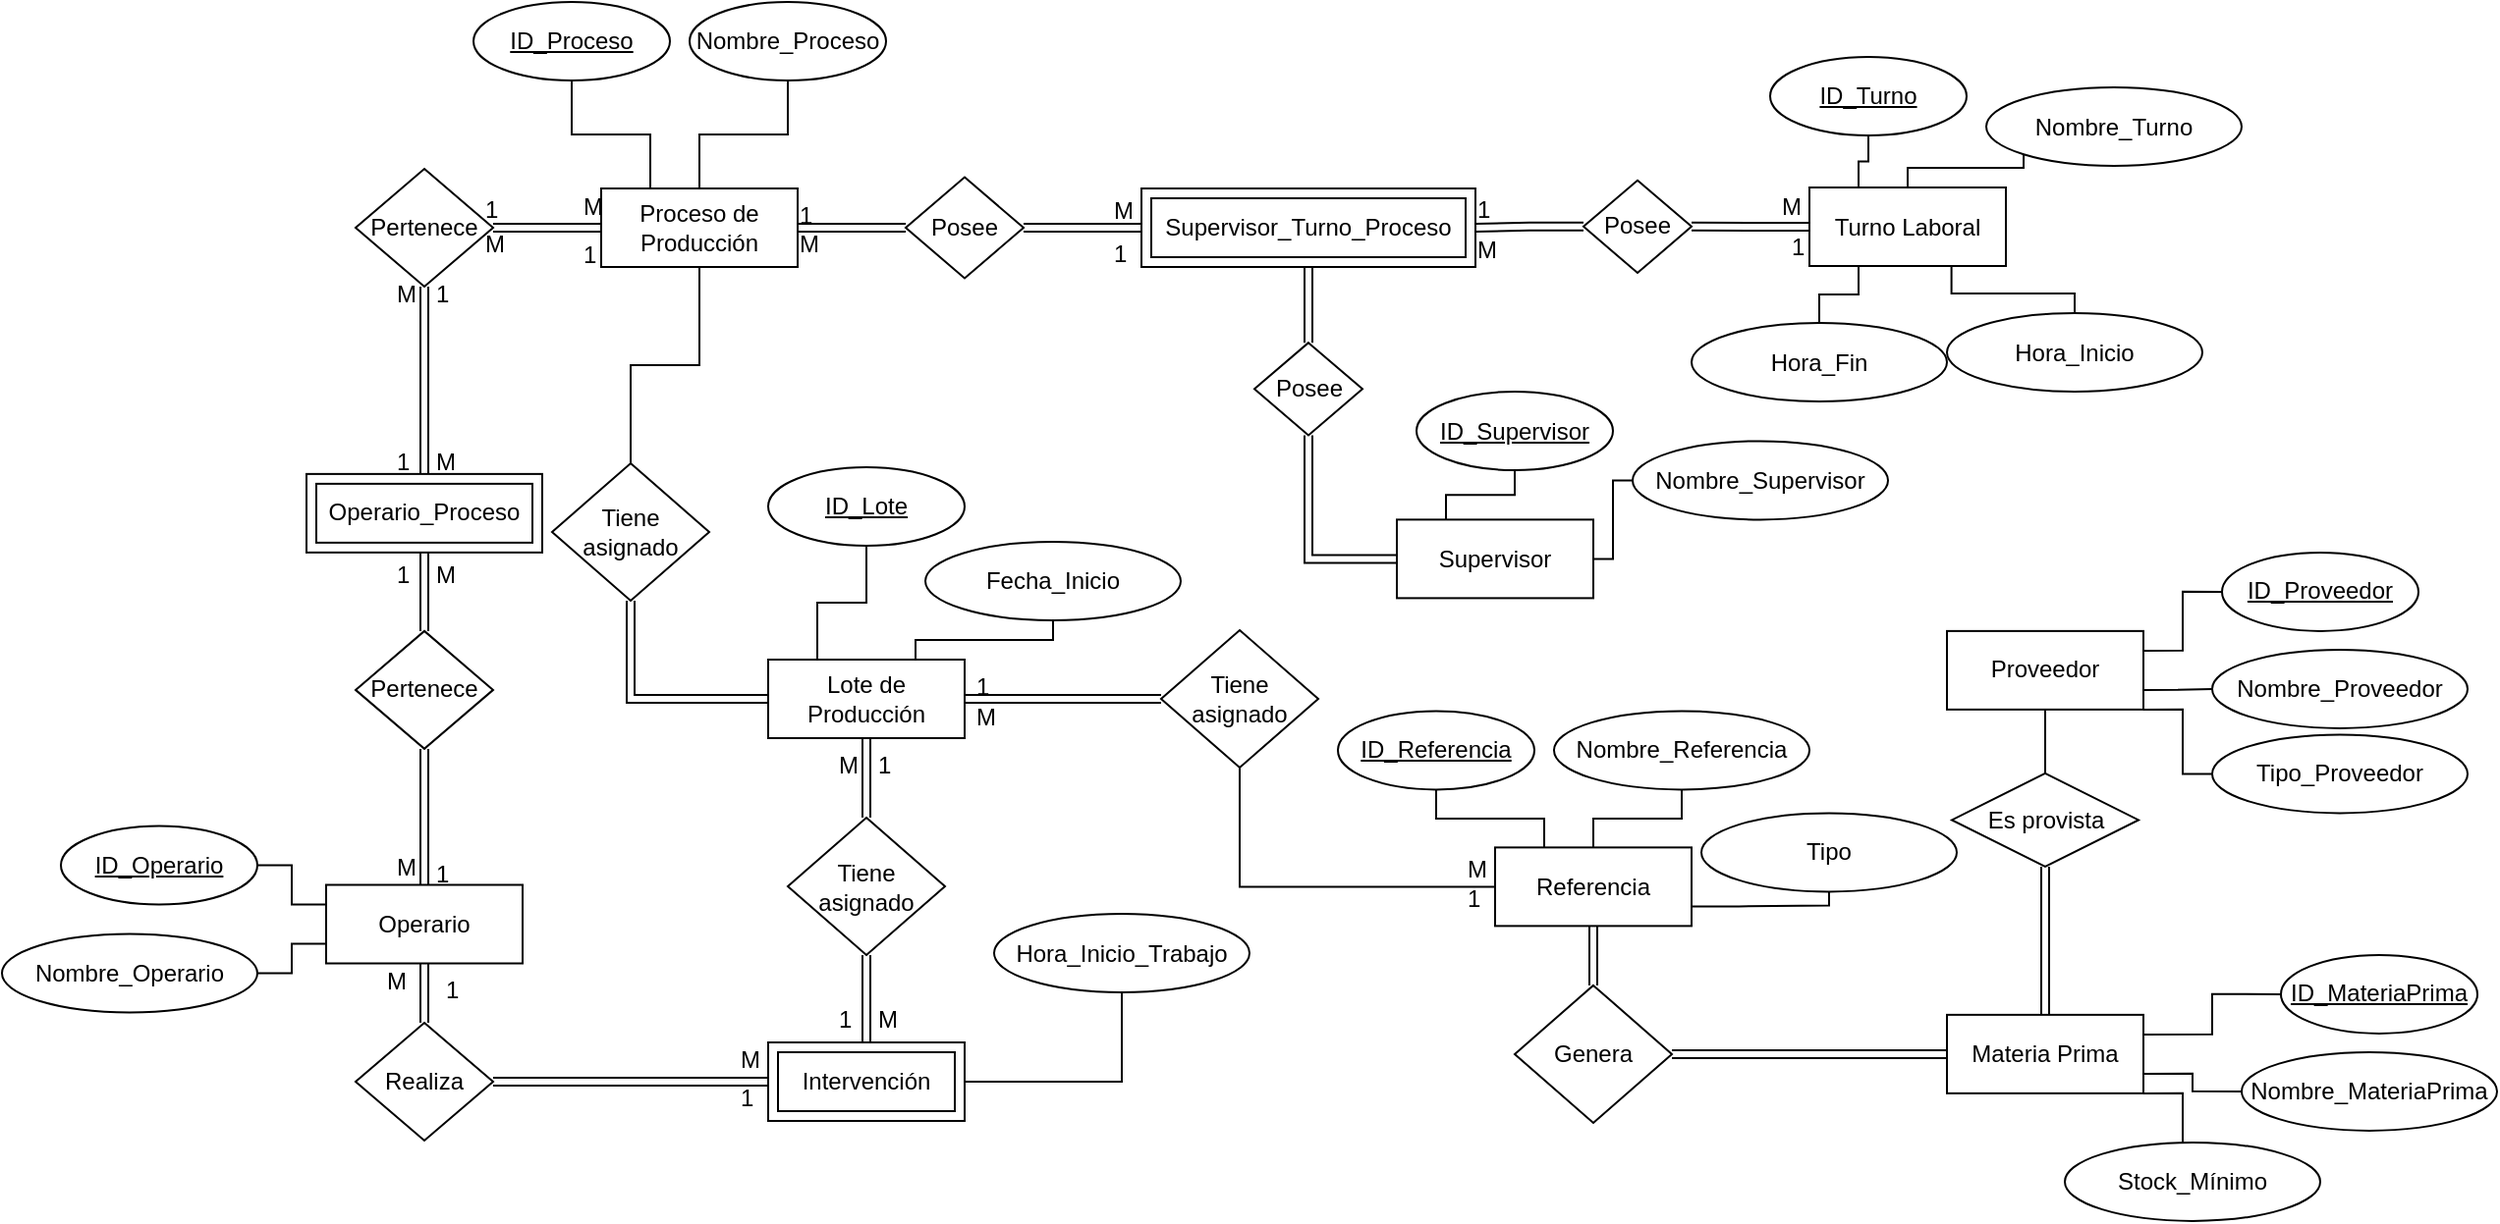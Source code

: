 <mxfile version="21.6.8" type="github" pages="2">
  <diagram id="JAN-8_OlBslCBlcEPleI" name="Modelo Entidad Relación (Conceptual)">
    <mxGraphModel dx="1386" dy="764" grid="1" gridSize="10" guides="1" tooltips="1" connect="1" arrows="1" fold="1" page="1" pageScale="1" pageWidth="1400" pageHeight="850" math="0" shadow="0">
      <root>
        <mxCell id="0" />
        <mxCell id="1" parent="0" />
        <mxCell id="QF-t9vaOwvS2G7b08hl--1" value="&lt;u&gt;ID_Proceso &lt;/u&gt;" style="ellipse;whiteSpace=wrap;html=1;align=center;strokeWidth=1;" parent="1" vertex="1">
          <mxGeometry x="320" y="100" width="100" height="40" as="geometry" />
        </mxCell>
        <mxCell id="QF-t9vaOwvS2G7b08hl--2" value="Nombre_Proceso" style="ellipse;whiteSpace=wrap;html=1;align=center;strokeWidth=1;" parent="1" vertex="1">
          <mxGeometry x="430" y="100" width="100" height="40" as="geometry" />
        </mxCell>
        <mxCell id="QF-t9vaOwvS2G7b08hl--4" value="" style="endArrow=none;html=1;rounded=0;exitX=0.25;exitY=0;exitDx=0;exitDy=0;entryX=0.5;entryY=1;entryDx=0;entryDy=0;edgeStyle=orthogonalEdgeStyle;elbow=vertical;" parent="1" source="f3sFCD1UmdtiA7-tjXtM-2" target="QF-t9vaOwvS2G7b08hl--1" edge="1">
          <mxGeometry relative="1" as="geometry">
            <mxPoint x="470" y="265" as="sourcePoint" />
            <mxPoint x="630" y="265" as="targetPoint" />
          </mxGeometry>
        </mxCell>
        <mxCell id="QF-t9vaOwvS2G7b08hl--5" value="" style="endArrow=none;html=1;rounded=0;exitX=0.5;exitY=0;exitDx=0;exitDy=0;entryX=0.5;entryY=1;entryDx=0;entryDy=0;edgeStyle=orthogonalEdgeStyle;" parent="1" source="f3sFCD1UmdtiA7-tjXtM-2" target="QF-t9vaOwvS2G7b08hl--2" edge="1">
          <mxGeometry relative="1" as="geometry">
            <mxPoint x="495" y="175" as="sourcePoint" />
            <mxPoint x="420" y="95" as="targetPoint" />
          </mxGeometry>
        </mxCell>
        <mxCell id="QF-t9vaOwvS2G7b08hl--6" value="Supervisor" style="whiteSpace=wrap;html=1;align=center;strokeWidth=1;" parent="1" vertex="1">
          <mxGeometry x="790" y="363.69" width="100" height="40" as="geometry" />
        </mxCell>
        <mxCell id="QF-t9vaOwvS2G7b08hl--8" value="Nombre_Supervisor" style="ellipse;whiteSpace=wrap;html=1;align=center;strokeWidth=1;" parent="1" vertex="1">
          <mxGeometry x="910" y="323.69" width="130" height="40" as="geometry" />
        </mxCell>
        <mxCell id="QF-t9vaOwvS2G7b08hl--9" value="" style="endArrow=none;html=1;rounded=0;exitX=0.25;exitY=0;exitDx=0;exitDy=0;entryX=0.5;entryY=1;entryDx=0;entryDy=0;edgeStyle=orthogonalEdgeStyle;" parent="1" source="QF-t9vaOwvS2G7b08hl--6" target="QF-t9vaOwvS2G7b08hl--11" edge="1">
          <mxGeometry relative="1" as="geometry">
            <mxPoint x="950" y="464" as="sourcePoint" />
            <mxPoint x="1110" y="464" as="targetPoint" />
          </mxGeometry>
        </mxCell>
        <mxCell id="QF-t9vaOwvS2G7b08hl--10" value="" style="endArrow=none;html=1;rounded=0;exitX=1;exitY=0.5;exitDx=0;exitDy=0;entryX=0;entryY=0.5;entryDx=0;entryDy=0;edgeStyle=orthogonalEdgeStyle;" parent="1" source="QF-t9vaOwvS2G7b08hl--6" target="QF-t9vaOwvS2G7b08hl--8" edge="1">
          <mxGeometry relative="1" as="geometry">
            <mxPoint x="975" y="374" as="sourcePoint" />
            <mxPoint x="900" y="294" as="targetPoint" />
          </mxGeometry>
        </mxCell>
        <mxCell id="QF-t9vaOwvS2G7b08hl--11" value="ID_Supervisor " style="ellipse;whiteSpace=wrap;html=1;align=center;fontStyle=4;strokeWidth=1;" parent="1" vertex="1">
          <mxGeometry x="800" y="298.5" width="100" height="40" as="geometry" />
        </mxCell>
        <mxCell id="QF-t9vaOwvS2G7b08hl--27" value="Lote de Producción" style="whiteSpace=wrap;html=1;align=center;strokeWidth=1;" parent="1" vertex="1">
          <mxGeometry x="470" y="435" width="100" height="40" as="geometry" />
        </mxCell>
        <mxCell id="QF-t9vaOwvS2G7b08hl--28" value="Fecha_Inicio" style="ellipse;whiteSpace=wrap;html=1;align=center;strokeWidth=1;" parent="1" vertex="1">
          <mxGeometry x="550" y="375" width="130" height="40" as="geometry" />
        </mxCell>
        <mxCell id="QF-t9vaOwvS2G7b08hl--29" value="" style="endArrow=none;html=1;rounded=0;exitX=0.25;exitY=0;exitDx=0;exitDy=0;entryX=0.5;entryY=1;entryDx=0;entryDy=0;edgeStyle=orthogonalEdgeStyle;" parent="1" source="QF-t9vaOwvS2G7b08hl--27" target="QF-t9vaOwvS2G7b08hl--31" edge="1">
          <mxGeometry relative="1" as="geometry">
            <mxPoint x="510" y="525" as="sourcePoint" />
            <mxPoint x="670" y="525" as="targetPoint" />
          </mxGeometry>
        </mxCell>
        <mxCell id="QF-t9vaOwvS2G7b08hl--30" value="" style="endArrow=none;html=1;rounded=0;exitX=0.75;exitY=0;exitDx=0;exitDy=0;entryX=0.5;entryY=1;entryDx=0;entryDy=0;edgeStyle=orthogonalEdgeStyle;" parent="1" source="QF-t9vaOwvS2G7b08hl--27" target="QF-t9vaOwvS2G7b08hl--28" edge="1">
          <mxGeometry relative="1" as="geometry">
            <mxPoint x="535" y="435" as="sourcePoint" />
            <mxPoint x="460" y="355" as="targetPoint" />
            <Array as="points">
              <mxPoint x="545" y="425" />
              <mxPoint x="615" y="425" />
            </Array>
          </mxGeometry>
        </mxCell>
        <mxCell id="QF-t9vaOwvS2G7b08hl--31" value="ID_Lote" style="ellipse;whiteSpace=wrap;html=1;align=center;fontStyle=4;strokeWidth=1;" parent="1" vertex="1">
          <mxGeometry x="470" y="337" width="100" height="40" as="geometry" />
        </mxCell>
        <mxCell id="QF-t9vaOwvS2G7b08hl--37" value="Nombre_Referencia" style="ellipse;whiteSpace=wrap;html=1;align=center;strokeWidth=1;" parent="1" vertex="1">
          <mxGeometry x="870" y="461.19" width="130" height="40" as="geometry" />
        </mxCell>
        <mxCell id="QF-t9vaOwvS2G7b08hl--38" value="" style="endArrow=none;html=1;rounded=0;exitX=0.25;exitY=0;exitDx=0;exitDy=0;entryX=0.5;entryY=1;entryDx=0;entryDy=0;edgeStyle=orthogonalEdgeStyle;" parent="1" source="QF-t9vaOwvS2G7b08hl--36" target="QF-t9vaOwvS2G7b08hl--40" edge="1">
          <mxGeometry relative="1" as="geometry">
            <mxPoint x="880" y="630.44" as="sourcePoint" />
            <mxPoint x="1040" y="630.44" as="targetPoint" />
          </mxGeometry>
        </mxCell>
        <mxCell id="QF-t9vaOwvS2G7b08hl--40" value="ID_Referencia" style="ellipse;whiteSpace=wrap;html=1;align=center;fontStyle=4;strokeWidth=1;" parent="1" vertex="1">
          <mxGeometry x="760" y="461.19" width="100" height="40" as="geometry" />
        </mxCell>
        <mxCell id="QF-t9vaOwvS2G7b08hl--43" value="" style="endArrow=none;html=1;rounded=0;exitX=1;exitY=0.75;exitDx=0;exitDy=0;entryX=0.5;entryY=1;entryDx=0;entryDy=0;edgeStyle=orthogonalEdgeStyle;" parent="1" source="QF-t9vaOwvS2G7b08hl--36" target="QF-t9vaOwvS2G7b08hl--46" edge="1">
          <mxGeometry relative="1" as="geometry">
            <mxPoint x="960" y="620.44" as="sourcePoint" />
            <mxPoint x="980" y="480.44" as="targetPoint" />
            <Array as="points">
              <mxPoint x="964" y="560.19" />
              <mxPoint x="1010" y="560.19" />
            </Array>
          </mxGeometry>
        </mxCell>
        <mxCell id="QF-t9vaOwvS2G7b08hl--46" value="Tipo" style="ellipse;whiteSpace=wrap;html=1;align=center;strokeWidth=1;" parent="1" vertex="1">
          <mxGeometry x="945" y="513.19" width="130" height="40" as="geometry" />
        </mxCell>
        <mxCell id="QF-t9vaOwvS2G7b08hl--49" value="Nombre_Operario" style="ellipse;whiteSpace=wrap;html=1;align=center;strokeWidth=1;" parent="1" vertex="1">
          <mxGeometry x="80" y="574.75" width="130" height="40" as="geometry" />
        </mxCell>
        <mxCell id="QF-t9vaOwvS2G7b08hl--50" value="" style="endArrow=none;html=1;rounded=0;exitX=0;exitY=0.25;exitDx=0;exitDy=0;entryX=1;entryY=0.5;entryDx=0;entryDy=0;edgeStyle=orthogonalEdgeStyle;" parent="1" source="QF-t9vaOwvS2G7b08hl--48" target="QF-t9vaOwvS2G7b08hl--52" edge="1">
          <mxGeometry relative="1" as="geometry">
            <mxPoint x="115" y="454.75" as="sourcePoint" />
            <mxPoint x="275" y="454.75" as="targetPoint" />
          </mxGeometry>
        </mxCell>
        <mxCell id="QF-t9vaOwvS2G7b08hl--51" value="" style="endArrow=none;html=1;rounded=0;exitX=0;exitY=0.75;exitDx=0;exitDy=0;entryX=1;entryY=0.5;entryDx=0;entryDy=0;edgeStyle=orthogonalEdgeStyle;" parent="1" source="QF-t9vaOwvS2G7b08hl--48" target="QF-t9vaOwvS2G7b08hl--49" edge="1">
          <mxGeometry relative="1" as="geometry">
            <mxPoint x="140" y="364.75" as="sourcePoint" />
            <mxPoint x="65" y="284.75" as="targetPoint" />
          </mxGeometry>
        </mxCell>
        <mxCell id="QF-t9vaOwvS2G7b08hl--52" value="ID_Operario" style="ellipse;whiteSpace=wrap;html=1;align=center;fontStyle=4;strokeWidth=1;" parent="1" vertex="1">
          <mxGeometry x="110" y="519.75" width="100" height="40" as="geometry" />
        </mxCell>
        <mxCell id="QF-t9vaOwvS2G7b08hl--59" value="Nombre_Turno" style="ellipse;whiteSpace=wrap;html=1;align=center;strokeWidth=1;" parent="1" vertex="1">
          <mxGeometry x="1090" y="143.5" width="130" height="40" as="geometry" />
        </mxCell>
        <mxCell id="QF-t9vaOwvS2G7b08hl--60" value="" style="endArrow=none;html=1;rounded=0;exitX=0.25;exitY=0;exitDx=0;exitDy=0;entryX=0.5;entryY=1;entryDx=0;entryDy=0;edgeStyle=orthogonalEdgeStyle;" parent="1" source="QF-t9vaOwvS2G7b08hl--58" target="QF-t9vaOwvS2G7b08hl--62" edge="1">
          <mxGeometry relative="1" as="geometry">
            <mxPoint x="1230" y="230.25" as="sourcePoint" />
            <mxPoint x="1390" y="230.25" as="targetPoint" />
          </mxGeometry>
        </mxCell>
        <mxCell id="QF-t9vaOwvS2G7b08hl--61" value="" style="endArrow=none;html=1;rounded=0;exitX=0.5;exitY=0;exitDx=0;exitDy=0;entryX=0;entryY=1;entryDx=0;entryDy=0;edgeStyle=orthogonalEdgeStyle;" parent="1" source="QF-t9vaOwvS2G7b08hl--58" target="QF-t9vaOwvS2G7b08hl--59" edge="1">
          <mxGeometry relative="1" as="geometry">
            <mxPoint x="1255" y="140.25" as="sourcePoint" />
            <mxPoint x="1180" y="60.25" as="targetPoint" />
          </mxGeometry>
        </mxCell>
        <mxCell id="QF-t9vaOwvS2G7b08hl--62" value="ID_Turno" style="ellipse;whiteSpace=wrap;html=1;align=center;fontStyle=4;strokeWidth=1;" parent="1" vertex="1">
          <mxGeometry x="980" y="128" width="100" height="40" as="geometry" />
        </mxCell>
        <mxCell id="QF-t9vaOwvS2G7b08hl--63" value="" style="endArrow=none;html=1;rounded=0;exitX=0.25;exitY=1;exitDx=0;exitDy=0;edgeStyle=orthogonalEdgeStyle;" parent="1" source="QF-t9vaOwvS2G7b08hl--58" target="QF-t9vaOwvS2G7b08hl--66" edge="1">
          <mxGeometry relative="1" as="geometry">
            <mxPoint x="1200" y="360.25" as="sourcePoint" />
            <mxPoint x="1330" y="130.25" as="targetPoint" />
          </mxGeometry>
        </mxCell>
        <mxCell id="QF-t9vaOwvS2G7b08hl--64" value="" style="endArrow=none;html=1;rounded=0;exitX=0.723;exitY=0.992;exitDx=0;exitDy=0;entryX=0.5;entryY=0;entryDx=0;entryDy=0;edgeStyle=orthogonalEdgeStyle;exitPerimeter=0;" parent="1" source="QF-t9vaOwvS2G7b08hl--58" target="QF-t9vaOwvS2G7b08hl--65" edge="1">
          <mxGeometry relative="1" as="geometry">
            <mxPoint x="1310" y="220.25" as="sourcePoint" />
            <mxPoint x="1330" y="80.25" as="targetPoint" />
            <Array as="points">
              <mxPoint x="1082" y="248.5" />
              <mxPoint x="1125" y="248.5" />
            </Array>
          </mxGeometry>
        </mxCell>
        <mxCell id="QF-t9vaOwvS2G7b08hl--65" value="Hora_Inicio" style="ellipse;whiteSpace=wrap;html=1;align=center;strokeWidth=1;" parent="1" vertex="1">
          <mxGeometry x="1070" y="258.5" width="130" height="40" as="geometry" />
        </mxCell>
        <mxCell id="QF-t9vaOwvS2G7b08hl--66" value="Hora_Fin" style="ellipse;whiteSpace=wrap;html=1;align=center;strokeWidth=1;" parent="1" vertex="1">
          <mxGeometry x="940" y="263.5" width="130" height="40" as="geometry" />
        </mxCell>
        <mxCell id="QF-t9vaOwvS2G7b08hl--67" value="Materia Prima" style="whiteSpace=wrap;html=1;align=center;strokeWidth=1;" parent="1" vertex="1">
          <mxGeometry x="1070" y="615.94" width="100" height="40" as="geometry" />
        </mxCell>
        <mxCell id="QF-t9vaOwvS2G7b08hl--68" value="Nombre_MateriaPrima" style="ellipse;whiteSpace=wrap;html=1;align=center;strokeWidth=1;" parent="1" vertex="1">
          <mxGeometry x="1220" y="634.94" width="130" height="40" as="geometry" />
        </mxCell>
        <mxCell id="QF-t9vaOwvS2G7b08hl--69" value="" style="endArrow=none;html=1;rounded=0;exitX=1;exitY=0.25;exitDx=0;exitDy=0;entryX=0;entryY=0.5;entryDx=0;entryDy=0;edgeStyle=orthogonalEdgeStyle;" parent="1" source="QF-t9vaOwvS2G7b08hl--67" target="QF-t9vaOwvS2G7b08hl--71" edge="1">
          <mxGeometry relative="1" as="geometry">
            <mxPoint x="1140" y="705.94" as="sourcePoint" />
            <mxPoint x="1300" y="705.94" as="targetPoint" />
          </mxGeometry>
        </mxCell>
        <mxCell id="QF-t9vaOwvS2G7b08hl--70" value="" style="endArrow=none;html=1;rounded=0;exitX=1;exitY=0.75;exitDx=0;exitDy=0;entryX=0;entryY=0.5;entryDx=0;entryDy=0;edgeStyle=orthogonalEdgeStyle;" parent="1" source="QF-t9vaOwvS2G7b08hl--67" target="QF-t9vaOwvS2G7b08hl--68" edge="1">
          <mxGeometry relative="1" as="geometry">
            <mxPoint x="1165" y="615.94" as="sourcePoint" />
            <mxPoint x="1090" y="535.94" as="targetPoint" />
          </mxGeometry>
        </mxCell>
        <mxCell id="QF-t9vaOwvS2G7b08hl--71" value="ID_MateriaPrima " style="ellipse;whiteSpace=wrap;html=1;align=center;fontStyle=4;strokeWidth=1;" parent="1" vertex="1">
          <mxGeometry x="1240" y="585.44" width="100" height="40" as="geometry" />
        </mxCell>
        <mxCell id="QF-t9vaOwvS2G7b08hl--73" value="" style="endArrow=none;html=1;rounded=0;exitX=1;exitY=1;exitDx=0;exitDy=0;entryX=0.5;entryY=0;entryDx=0;entryDy=0;edgeStyle=orthogonalEdgeStyle;" parent="1" source="QF-t9vaOwvS2G7b08hl--67" target="QF-t9vaOwvS2G7b08hl--74" edge="1">
          <mxGeometry relative="1" as="geometry">
            <mxPoint x="1220" y="695.94" as="sourcePoint" />
            <mxPoint x="1240" y="555.94" as="targetPoint" />
            <Array as="points">
              <mxPoint x="1190" y="655.44" />
              <mxPoint x="1190" y="685.44" />
            </Array>
          </mxGeometry>
        </mxCell>
        <mxCell id="QF-t9vaOwvS2G7b08hl--74" value="Stock_Mínimo" style="ellipse;whiteSpace=wrap;html=1;align=center;strokeWidth=1;" parent="1" vertex="1">
          <mxGeometry x="1130" y="680.94" width="130" height="40" as="geometry" />
        </mxCell>
        <mxCell id="QF-t9vaOwvS2G7b08hl--76" value="Proveedor" style="whiteSpace=wrap;html=1;align=center;strokeWidth=1;" parent="1" vertex="1">
          <mxGeometry x="1070" y="420.44" width="100" height="40" as="geometry" />
        </mxCell>
        <mxCell id="QF-t9vaOwvS2G7b08hl--77" value="Nombre_Proveedor" style="ellipse;whiteSpace=wrap;html=1;align=center;strokeWidth=1;" parent="1" vertex="1">
          <mxGeometry x="1205" y="429.94" width="130" height="40" as="geometry" />
        </mxCell>
        <mxCell id="QF-t9vaOwvS2G7b08hl--78" value="" style="endArrow=none;html=1;rounded=0;entryX=0;entryY=0.5;entryDx=0;entryDy=0;edgeStyle=orthogonalEdgeStyle;exitX=1;exitY=0.25;exitDx=0;exitDy=0;" parent="1" target="QF-t9vaOwvS2G7b08hl--80" edge="1" source="QF-t9vaOwvS2G7b08hl--76">
          <mxGeometry relative="1" as="geometry">
            <mxPoint x="1130" y="324.25" as="sourcePoint" />
            <mxPoint x="1270" y="414.25" as="targetPoint" />
          </mxGeometry>
        </mxCell>
        <mxCell id="QF-t9vaOwvS2G7b08hl--79" value="" style="endArrow=none;html=1;rounded=0;exitX=1;exitY=0.75;exitDx=0;exitDy=0;entryX=0;entryY=0.5;entryDx=0;entryDy=0;edgeStyle=orthogonalEdgeStyle;" parent="1" source="QF-t9vaOwvS2G7b08hl--76" target="QF-t9vaOwvS2G7b08hl--77" edge="1">
          <mxGeometry relative="1" as="geometry">
            <mxPoint x="1135" y="420.44" as="sourcePoint" />
            <mxPoint x="1060" y="340.44" as="targetPoint" />
          </mxGeometry>
        </mxCell>
        <mxCell id="QF-t9vaOwvS2G7b08hl--80" value="ID_Proveedor " style="ellipse;whiteSpace=wrap;html=1;align=center;fontStyle=4;strokeWidth=1;" parent="1" vertex="1">
          <mxGeometry x="1210" y="380.44" width="100" height="40" as="geometry" />
        </mxCell>
        <mxCell id="QF-t9vaOwvS2G7b08hl--81" value="" style="endArrow=none;html=1;rounded=0;entryX=0;entryY=0.5;entryDx=0;entryDy=0;edgeStyle=orthogonalEdgeStyle;exitX=1;exitY=1;exitDx=0;exitDy=0;" parent="1" source="QF-t9vaOwvS2G7b08hl--76" target="QF-t9vaOwvS2G7b08hl--82" edge="1">
          <mxGeometry relative="1" as="geometry">
            <mxPoint x="1145" y="420.44" as="sourcePoint" />
            <mxPoint x="1239.122" y="344.608" as="targetPoint" />
            <Array as="points">
              <mxPoint x="1190" y="460.44" />
              <mxPoint x="1190" y="493.44" />
            </Array>
          </mxGeometry>
        </mxCell>
        <mxCell id="QF-t9vaOwvS2G7b08hl--82" value="Tipo_Proveedor " style="ellipse;whiteSpace=wrap;html=1;align=center;strokeWidth=1;" parent="1" vertex="1">
          <mxGeometry x="1205" y="473.19" width="130" height="40" as="geometry" />
        </mxCell>
        <mxCell id="QF-t9vaOwvS2G7b08hl--84" value="Hora_Inicio_Trabajo" style="ellipse;whiteSpace=wrap;html=1;align=center;strokeWidth=1;" parent="1" vertex="1">
          <mxGeometry x="585" y="564.5" width="130" height="40" as="geometry" />
        </mxCell>
        <mxCell id="QF-t9vaOwvS2G7b08hl--85" value="" style="endArrow=none;html=1;rounded=0;edgeStyle=orthogonalEdgeStyle;exitX=1;exitY=0.5;exitDx=0;exitDy=0;" parent="1" source="LGWgQBkFUeN2PDVX7ZiX-24" target="QF-t9vaOwvS2G7b08hl--84" edge="1">
          <mxGeometry relative="1" as="geometry">
            <mxPoint x="570" y="650" as="sourcePoint" />
            <mxPoint x="256.98" y="737" as="targetPoint" />
          </mxGeometry>
        </mxCell>
        <mxCell id="QF-t9vaOwvS2G7b08hl--86" value="Es provista" style="shape=rhombus;perimeter=rhombusPerimeter;whiteSpace=wrap;html=1;align=center;strokeWidth=1;" parent="1" vertex="1">
          <mxGeometry x="1072.5" y="492.94" width="95" height="47.5" as="geometry" />
        </mxCell>
        <mxCell id="QF-t9vaOwvS2G7b08hl--87" value="" style="shape=link;html=1;rounded=0;elbow=vertical;exitX=0.5;exitY=1;exitDx=0;exitDy=0;edgeStyle=orthogonalEdgeStyle;entryX=0.5;entryY=0;entryDx=0;entryDy=0;" parent="1" source="QF-t9vaOwvS2G7b08hl--86" target="QF-t9vaOwvS2G7b08hl--67" edge="1">
          <mxGeometry relative="1" as="geometry">
            <mxPoint x="1120" y="794.49" as="sourcePoint" />
            <mxPoint x="1130" y="610.44" as="targetPoint" />
          </mxGeometry>
        </mxCell>
        <mxCell id="QF-t9vaOwvS2G7b08hl--90" value="" style="endArrow=none;html=1;rounded=0;edgeStyle=orthogonalEdgeStyle;entryX=0.5;entryY=1;entryDx=0;entryDy=0;exitX=0.5;exitY=0;exitDx=0;exitDy=0;" parent="1" source="QF-t9vaOwvS2G7b08hl--86" target="QF-t9vaOwvS2G7b08hl--76" edge="1">
          <mxGeometry relative="1" as="geometry">
            <mxPoint x="1395" y="588.19" as="sourcePoint" />
            <mxPoint x="1375" y="528.19" as="targetPoint" />
          </mxGeometry>
        </mxCell>
        <mxCell id="QF-t9vaOwvS2G7b08hl--91" value="Posee" style="shape=rhombus;perimeter=rhombusPerimeter;whiteSpace=wrap;html=1;align=center;strokeWidth=1;strokeColor=default;" parent="1" vertex="1">
          <mxGeometry x="540" y="189.29" width="60" height="51.43" as="geometry" />
        </mxCell>
        <mxCell id="QF-t9vaOwvS2G7b08hl--92" value="" style="shape=link;html=1;rounded=0;elbow=vertical;exitX=1;exitY=0.5;exitDx=0;exitDy=0;edgeStyle=orthogonalEdgeStyle;entryX=0;entryY=0.5;entryDx=0;entryDy=0;" parent="1" source="f3sFCD1UmdtiA7-tjXtM-2" target="QF-t9vaOwvS2G7b08hl--91" edge="1">
          <mxGeometry relative="1" as="geometry">
            <mxPoint x="660" y="135" as="sourcePoint" />
            <mxPoint x="520" y="250" as="targetPoint" />
          </mxGeometry>
        </mxCell>
        <mxCell id="QF-t9vaOwvS2G7b08hl--94" value="" style="shape=link;html=1;rounded=0;elbow=vertical;exitX=0;exitY=0.5;exitDx=0;exitDy=0;edgeStyle=orthogonalEdgeStyle;entryX=0.5;entryY=1;entryDx=0;entryDy=0;" parent="1" source="QF-t9vaOwvS2G7b08hl--6" target="QF-t9vaOwvS2G7b08hl--99" edge="1">
          <mxGeometry relative="1" as="geometry">
            <mxPoint x="590" y="172.75" as="sourcePoint" />
            <mxPoint x="740" y="370" as="targetPoint" />
          </mxGeometry>
        </mxCell>
        <mxCell id="QF-t9vaOwvS2G7b08hl--98" value="" style="resizable=0;html=1;align=right;verticalAlign=bottom;dashed=1;strokeWidth=0;" parent="1" connectable="0" vertex="1">
          <mxGeometry x="880" y="410.75" as="geometry">
            <mxPoint x="-268" y="-5" as="offset" />
          </mxGeometry>
        </mxCell>
        <mxCell id="QF-t9vaOwvS2G7b08hl--99" value="Posee" style="shape=rhombus;perimeter=rhombusPerimeter;whiteSpace=wrap;html=1;align=center;strokeWidth=1;" parent="1" vertex="1">
          <mxGeometry x="717.5" y="273.58" width="55" height="47.14" as="geometry" />
        </mxCell>
        <mxCell id="QF-t9vaOwvS2G7b08hl--108" value="" style="resizable=0;html=1;align=right;verticalAlign=bottom;dashed=1;strokeWidth=0;" parent="1" connectable="0" vertex="1">
          <mxGeometry x="990" y="354" as="geometry">
            <mxPoint x="68" y="42" as="offset" />
          </mxGeometry>
        </mxCell>
        <mxCell id="QF-t9vaOwvS2G7b08hl--111" value="Tiene asignado" style="shape=rhombus;perimeter=rhombusPerimeter;whiteSpace=wrap;html=1;align=center;strokeWidth=1;" parent="1" vertex="1">
          <mxGeometry x="360" y="335" width="80" height="70" as="geometry" />
        </mxCell>
        <mxCell id="QF-t9vaOwvS2G7b08hl--112" value="" style="endArrow=none;html=1;rounded=0;exitX=0.5;exitY=0;exitDx=0;exitDy=0;entryX=0.5;entryY=1;entryDx=0;entryDy=0;edgeStyle=orthogonalEdgeStyle;" parent="1" source="QF-t9vaOwvS2G7b08hl--111" target="f3sFCD1UmdtiA7-tjXtM-2" edge="1">
          <mxGeometry relative="1" as="geometry">
            <mxPoint x="390" y="355" as="sourcePoint" />
            <mxPoint x="625" y="250" as="targetPoint" />
          </mxGeometry>
        </mxCell>
        <mxCell id="QF-t9vaOwvS2G7b08hl--113" value="" style="shape=link;html=1;rounded=0;elbow=vertical;exitX=0;exitY=0.5;exitDx=0;exitDy=0;entryX=0.5;entryY=1;entryDx=0;entryDy=0;" parent="1" source="QF-t9vaOwvS2G7b08hl--27" target="QF-t9vaOwvS2G7b08hl--111" edge="1">
          <mxGeometry relative="1" as="geometry">
            <mxPoint x="700" y="85" as="sourcePoint" />
            <mxPoint x="630" y="85" as="targetPoint" />
            <Array as="points">
              <mxPoint x="400" y="455" />
            </Array>
          </mxGeometry>
        </mxCell>
        <mxCell id="QF-t9vaOwvS2G7b08hl--118" value="Tiene asignado" style="shape=rhombus;perimeter=rhombusPerimeter;whiteSpace=wrap;html=1;align=center;strokeWidth=1;" parent="1" vertex="1">
          <mxGeometry x="670" y="420" width="80" height="70" as="geometry" />
        </mxCell>
        <mxCell id="QF-t9vaOwvS2G7b08hl--119" value="" style="shape=link;html=1;rounded=0;elbow=vertical;exitX=0;exitY=0.5;exitDx=0;exitDy=0;entryX=1;entryY=0.5;entryDx=0;entryDy=0;" parent="1" source="QF-t9vaOwvS2G7b08hl--118" target="QF-t9vaOwvS2G7b08hl--27" edge="1">
          <mxGeometry relative="1" as="geometry">
            <mxPoint x="480" y="465" as="sourcePoint" />
            <mxPoint x="310" y="288" as="targetPoint" />
            <Array as="points" />
          </mxGeometry>
        </mxCell>
        <mxCell id="QF-t9vaOwvS2G7b08hl--121" value="" style="resizable=0;html=1;align=right;verticalAlign=bottom;dashed=1;strokeWidth=0;" parent="1" connectable="0" vertex="1">
          <mxGeometry x="480" y="465.5" as="geometry">
            <mxPoint x="105" y="-16" as="offset" />
          </mxGeometry>
        </mxCell>
        <mxCell id="QF-t9vaOwvS2G7b08hl--124" value="Tiene asignado" style="shape=rhombus;perimeter=rhombusPerimeter;whiteSpace=wrap;html=1;align=center;strokeWidth=1;" parent="1" vertex="1">
          <mxGeometry x="480" y="515.5" width="80" height="70" as="geometry" />
        </mxCell>
        <mxCell id="QF-t9vaOwvS2G7b08hl--125" value="" style="shape=link;html=1;rounded=0;elbow=vertical;exitX=0.5;exitY=1;exitDx=0;exitDy=0;" parent="1" source="QF-t9vaOwvS2G7b08hl--27" target="QF-t9vaOwvS2G7b08hl--124" edge="1">
          <mxGeometry relative="1" as="geometry">
            <mxPoint x="670" y="505" as="sourcePoint" />
            <mxPoint x="830" y="505" as="targetPoint" />
          </mxGeometry>
        </mxCell>
        <mxCell id="QF-t9vaOwvS2G7b08hl--127" value="" style="shape=link;html=1;rounded=0;elbow=vertical;exitX=0.5;exitY=1;exitDx=0;exitDy=0;entryX=0.5;entryY=0;entryDx=0;entryDy=0;" parent="1" source="QF-t9vaOwvS2G7b08hl--124" target="LGWgQBkFUeN2PDVX7ZiX-24" edge="1">
          <mxGeometry relative="1" as="geometry">
            <mxPoint x="530" y="485" as="sourcePoint" />
            <mxPoint x="520" y="630" as="targetPoint" />
          </mxGeometry>
        </mxCell>
        <mxCell id="QF-t9vaOwvS2G7b08hl--131" value="M" style="text;strokeColor=none;fillColor=none;spacingLeft=4;spacingRight=4;overflow=hidden;rotatable=0;points=[[0,0.5],[1,0.5]];portConstraint=eastwest;fontSize=12;" parent="1" vertex="1">
          <mxGeometry x="570" y="450.5" width="40" height="30" as="geometry" />
        </mxCell>
        <mxCell id="QF-t9vaOwvS2G7b08hl--133" value="Pertenece" style="shape=rhombus;perimeter=rhombusPerimeter;whiteSpace=wrap;html=1;align=center;strokeWidth=1;" parent="1" vertex="1">
          <mxGeometry x="260" y="420.44" width="70" height="60" as="geometry" />
        </mxCell>
        <mxCell id="QF-t9vaOwvS2G7b08hl--134" value="" style="shape=link;html=1;rounded=0;elbow=vertical;exitX=0.5;exitY=0;exitDx=0;exitDy=0;edgeStyle=orthogonalEdgeStyle;entryX=0.5;entryY=1;entryDx=0;entryDy=0;" parent="1" source="QF-t9vaOwvS2G7b08hl--48" target="QF-t9vaOwvS2G7b08hl--133" edge="1">
          <mxGeometry relative="1" as="geometry">
            <mxPoint x="130" y="499.5" as="sourcePoint" />
            <mxPoint x="250" y="384.5" as="targetPoint" />
          </mxGeometry>
        </mxCell>
        <mxCell id="QF-t9vaOwvS2G7b08hl--135" value="" style="resizable=0;html=1;align=right;verticalAlign=bottom;dashed=1;strokeWidth=0;" parent="QF-t9vaOwvS2G7b08hl--134" connectable="0" vertex="1">
          <mxGeometry x="1" relative="1" as="geometry" />
        </mxCell>
        <mxCell id="QF-t9vaOwvS2G7b08hl--136" value="" style="shape=link;html=1;rounded=0;elbow=vertical;exitX=0;exitY=0.5;exitDx=0;exitDy=0;entryX=1;entryY=0.5;entryDx=0;entryDy=0;" parent="1" source="f3sFCD1UmdtiA7-tjXtM-2" target="LGWgQBkFUeN2PDVX7ZiX-8" edge="1">
          <mxGeometry relative="1" as="geometry">
            <mxPoint x="-20" y="290" as="sourcePoint" />
            <mxPoint x="380" y="270" as="targetPoint" />
          </mxGeometry>
        </mxCell>
        <mxCell id="QF-t9vaOwvS2G7b08hl--144" value="1" style="text;strokeColor=none;fillColor=none;spacingLeft=4;spacingRight=4;overflow=hidden;rotatable=0;points=[[0,0.5],[1,0.5]];portConstraint=eastwest;fontSize=12;" parent="1" vertex="1">
          <mxGeometry x="570" y="435" width="40" height="30" as="geometry" />
        </mxCell>
        <mxCell id="QF-t9vaOwvS2G7b08hl--154" value="Realiza" style="shape=rhombus;perimeter=rhombusPerimeter;whiteSpace=wrap;html=1;align=center;strokeWidth=1;" parent="1" vertex="1">
          <mxGeometry x="260" y="620" width="70" height="60" as="geometry" />
        </mxCell>
        <mxCell id="QF-t9vaOwvS2G7b08hl--155" value="" style="shape=link;html=1;rounded=0;elbow=vertical;entryX=0;entryY=0.5;entryDx=0;entryDy=0;exitX=1;exitY=0.5;exitDx=0;exitDy=0;edgeStyle=orthogonalEdgeStyle;" parent="1" source="QF-t9vaOwvS2G7b08hl--154" target="LGWgQBkFUeN2PDVX7ZiX-24" edge="1">
          <mxGeometry relative="1" as="geometry">
            <mxPoint x="610" y="325" as="sourcePoint" />
            <mxPoint x="470" y="650" as="targetPoint" />
          </mxGeometry>
        </mxCell>
        <mxCell id="QF-t9vaOwvS2G7b08hl--160" value="1" style="text;strokeColor=none;fillColor=none;spacingLeft=4;spacingRight=4;overflow=hidden;rotatable=0;points=[[0,0.5],[1,0.5]];portConstraint=eastwest;fontSize=12;" parent="1" vertex="1">
          <mxGeometry x="520" y="475" width="20" height="25.5" as="geometry" />
        </mxCell>
        <mxCell id="QF-t9vaOwvS2G7b08hl--163" value="Genera" style="shape=rhombus;perimeter=rhombusPerimeter;whiteSpace=wrap;html=1;align=center;strokeWidth=1;" parent="1" vertex="1">
          <mxGeometry x="850" y="600.94" width="80" height="70" as="geometry" />
        </mxCell>
        <mxCell id="QF-t9vaOwvS2G7b08hl--164" value="" style="shape=link;html=1;rounded=0;elbow=vertical;exitX=0.5;exitY=1;exitDx=0;exitDy=0;entryX=0.5;entryY=0;entryDx=0;entryDy=0;" parent="1" source="QF-t9vaOwvS2G7b08hl--36" target="QF-t9vaOwvS2G7b08hl--163" edge="1">
          <mxGeometry relative="1" as="geometry">
            <mxPoint x="550" y="335.44" as="sourcePoint" />
            <mxPoint x="710" y="335.44" as="targetPoint" />
          </mxGeometry>
        </mxCell>
        <mxCell id="QF-t9vaOwvS2G7b08hl--166" value="" style="shape=link;html=1;rounded=0;elbow=vertical;exitX=0;exitY=0.5;exitDx=0;exitDy=0;entryX=1;entryY=0.5;entryDx=0;entryDy=0;" parent="1" source="QF-t9vaOwvS2G7b08hl--67" target="QF-t9vaOwvS2G7b08hl--163" edge="1">
          <mxGeometry relative="1" as="geometry">
            <mxPoint x="900" y="485.44" as="sourcePoint" />
            <mxPoint x="900" y="600.44" as="targetPoint" />
          </mxGeometry>
        </mxCell>
        <mxCell id="LGWgQBkFUeN2PDVX7ZiX-5" value="M" style="text;strokeColor=none;fillColor=none;spacingLeft=4;spacingRight=4;overflow=hidden;rotatable=0;points=[[0,0.5],[1,0.5]];portConstraint=eastwest;fontSize=12;" vertex="1" parent="1">
          <mxGeometry x="500" y="475" width="20" height="25.5" as="geometry" />
        </mxCell>
        <mxCell id="LGWgQBkFUeN2PDVX7ZiX-7" value="" style="shape=link;html=1;rounded=0;elbow=vertical;exitX=0.5;exitY=0;exitDx=0;exitDy=0;entryX=0.5;entryY=1;entryDx=0;entryDy=0;" edge="1" parent="1" source="QF-t9vaOwvS2G7b08hl--133" target="LGWgQBkFUeN2PDVX7ZiX-6">
          <mxGeometry relative="1" as="geometry">
            <mxPoint x="520" y="370.44" as="sourcePoint" />
            <mxPoint x="365" y="370.44" as="targetPoint" />
          </mxGeometry>
        </mxCell>
        <mxCell id="LGWgQBkFUeN2PDVX7ZiX-9" value="" style="shape=link;html=1;rounded=0;elbow=vertical;exitX=0.5;exitY=1;exitDx=0;exitDy=0;entryX=0.5;entryY=0;entryDx=0;entryDy=0;edgeStyle=orthogonalEdgeStyle;" edge="1" parent="1" source="LGWgQBkFUeN2PDVX7ZiX-8" target="LGWgQBkFUeN2PDVX7ZiX-6">
          <mxGeometry relative="1" as="geometry">
            <mxPoint x="395" y="225" as="sourcePoint" />
            <mxPoint x="350" y="225" as="targetPoint" />
          </mxGeometry>
        </mxCell>
        <mxCell id="LGWgQBkFUeN2PDVX7ZiX-20" value="" style="shape=link;html=1;rounded=0;elbow=vertical;exitX=1;exitY=0.5;exitDx=0;exitDy=0;edgeStyle=orthogonalEdgeStyle;entryX=0;entryY=0.5;entryDx=0;entryDy=0;" edge="1" parent="1" source="QF-t9vaOwvS2G7b08hl--91" target="LGWgQBkFUeN2PDVX7ZiX-19">
          <mxGeometry relative="1" as="geometry">
            <mxPoint x="495" y="225" as="sourcePoint" />
            <mxPoint x="565" y="275" as="targetPoint" />
          </mxGeometry>
        </mxCell>
        <mxCell id="LGWgQBkFUeN2PDVX7ZiX-21" value="" style="shape=link;html=1;rounded=0;elbow=vertical;edgeStyle=orthogonalEdgeStyle;entryX=0.5;entryY=1;entryDx=0;entryDy=0;exitX=0.5;exitY=0;exitDx=0;exitDy=0;" edge="1" parent="1" source="QF-t9vaOwvS2G7b08hl--99" target="LGWgQBkFUeN2PDVX7ZiX-19">
          <mxGeometry relative="1" as="geometry">
            <mxPoint x="740" y="210" as="sourcePoint" />
            <mxPoint x="745" y="167" as="targetPoint" />
          </mxGeometry>
        </mxCell>
        <mxCell id="LGWgQBkFUeN2PDVX7ZiX-22" value="Posee" style="shape=rhombus;perimeter=rhombusPerimeter;whiteSpace=wrap;html=1;align=center;strokeWidth=1;" vertex="1" parent="1">
          <mxGeometry x="885" y="190.86" width="55" height="47.14" as="geometry" />
        </mxCell>
        <mxCell id="LGWgQBkFUeN2PDVX7ZiX-23" value="" style="shape=link;html=1;rounded=0;elbow=vertical;edgeStyle=orthogonalEdgeStyle;entryX=1;entryY=0.5;entryDx=0;entryDy=0;exitX=0;exitY=0.5;exitDx=0;exitDy=0;" edge="1" parent="1" source="QF-t9vaOwvS2G7b08hl--58" target="LGWgQBkFUeN2PDVX7ZiX-22">
          <mxGeometry relative="1" as="geometry">
            <mxPoint x="965.0" y="313.257" as="sourcePoint" />
            <mxPoint x="825.14" y="399.25" as="targetPoint" />
          </mxGeometry>
        </mxCell>
        <mxCell id="LGWgQBkFUeN2PDVX7ZiX-25" value="" style="endArrow=none;html=1;rounded=0;exitX=0.5;exitY=1;exitDx=0;exitDy=0;edgeStyle=orthogonalEdgeStyle;entryX=0;entryY=0.5;entryDx=0;entryDy=0;" edge="1" parent="1" source="QF-t9vaOwvS2G7b08hl--118" target="QF-t9vaOwvS2G7b08hl--36">
          <mxGeometry relative="1" as="geometry">
            <mxPoint x="800" y="510.25" as="sourcePoint" />
            <mxPoint x="810" y="510" as="targetPoint" />
          </mxGeometry>
        </mxCell>
        <mxCell id="LGWgQBkFUeN2PDVX7ZiX-26" value="" style="endArrow=none;html=1;rounded=0;exitX=0.5;exitY=0;exitDx=0;exitDy=0;entryX=0.5;entryY=1;entryDx=0;entryDy=0;edgeStyle=orthogonalEdgeStyle;" edge="1" parent="1" source="QF-t9vaOwvS2G7b08hl--36" target="QF-t9vaOwvS2G7b08hl--37">
          <mxGeometry relative="1" as="geometry">
            <mxPoint x="960" y="571.19" as="sourcePoint" />
            <mxPoint x="1030" y="590.19" as="targetPoint" />
          </mxGeometry>
        </mxCell>
        <mxCell id="LGWgQBkFUeN2PDVX7ZiX-31" value="" style="group" vertex="1" connectable="0" parent="1">
          <mxGeometry x="640" y="192" width="205" height="46" as="geometry" />
        </mxCell>
        <mxCell id="QF-t9vaOwvS2G7b08hl--147" value="M" style="text;strokeColor=none;fillColor=none;spacingLeft=4;spacingRight=4;overflow=hidden;rotatable=0;points=[[0,0.5],[1,0.5]];portConstraint=eastwest;fontSize=12;" parent="LGWgQBkFUeN2PDVX7ZiX-31" vertex="1">
          <mxGeometry y="0.25" width="20" height="25.5" as="geometry" />
        </mxCell>
        <mxCell id="QF-t9vaOwvS2G7b08hl--148" value="1" style="text;strokeColor=none;fillColor=none;spacingLeft=4;spacingRight=4;overflow=hidden;rotatable=0;points=[[0,0.5],[1,0.5]];portConstraint=eastwest;fontSize=12;" parent="LGWgQBkFUeN2PDVX7ZiX-31" vertex="1">
          <mxGeometry y="22.5" width="20" height="15.5" as="geometry" />
        </mxCell>
        <mxCell id="QF-t9vaOwvS2G7b08hl--151" value="M" style="text;strokeColor=none;fillColor=none;spacingLeft=4;spacingRight=4;overflow=hidden;rotatable=0;points=[[0,0.5],[1,0.5]];portConstraint=eastwest;fontSize=12;" parent="LGWgQBkFUeN2PDVX7ZiX-31" vertex="1">
          <mxGeometry x="185" y="20.5" width="20" height="25.5" as="geometry" />
        </mxCell>
        <mxCell id="QF-t9vaOwvS2G7b08hl--152" value="1" style="text;strokeColor=none;fillColor=none;spacingLeft=4;spacingRight=4;overflow=hidden;rotatable=0;points=[[0,0.5],[1,0.5]];portConstraint=eastwest;fontSize=12;" parent="LGWgQBkFUeN2PDVX7ZiX-31" vertex="1">
          <mxGeometry x="185" width="20" height="25.5" as="geometry" />
        </mxCell>
        <mxCell id="LGWgQBkFUeN2PDVX7ZiX-19" value="Supervisor_Turno_Proceso " style="shape=ext;margin=3;double=1;whiteSpace=wrap;html=1;align=center;" vertex="1" parent="LGWgQBkFUeN2PDVX7ZiX-31">
          <mxGeometry x="20" y="3" width="170" height="40" as="geometry" />
        </mxCell>
        <mxCell id="QF-t9vaOwvS2G7b08hl--100" value="" style="shape=link;html=1;rounded=0;elbow=vertical;edgeStyle=orthogonalEdgeStyle;entryX=1;entryY=0.5;entryDx=0;entryDy=0;exitX=0;exitY=0.5;exitDx=0;exitDy=0;" parent="1" source="LGWgQBkFUeN2PDVX7ZiX-22" target="LGWgQBkFUeN2PDVX7ZiX-19" edge="1">
          <mxGeometry relative="1" as="geometry">
            <mxPoint x="275" y="-412" as="sourcePoint" />
            <mxPoint x="355" y="-392" as="targetPoint" />
          </mxGeometry>
        </mxCell>
        <mxCell id="LGWgQBkFUeN2PDVX7ZiX-32" value="" style="group;strokeWidth=1;" vertex="1" connectable="0" parent="1">
          <mxGeometry x="980" y="190.5" width="120" height="46" as="geometry" />
        </mxCell>
        <mxCell id="QF-t9vaOwvS2G7b08hl--58" value="Turno Laboral" style="whiteSpace=wrap;html=1;align=center;strokeWidth=1;" parent="LGWgQBkFUeN2PDVX7ZiX-32" vertex="1">
          <mxGeometry x="20" y="4" width="100" height="40" as="geometry" />
        </mxCell>
        <mxCell id="QF-t9vaOwvS2G7b08hl--150" value="M" style="text;strokeColor=none;fillColor=none;spacingLeft=4;spacingRight=4;overflow=hidden;rotatable=0;points=[[0,0.5],[1,0.5]];portConstraint=eastwest;fontSize=12;" parent="LGWgQBkFUeN2PDVX7ZiX-32" vertex="1">
          <mxGeometry width="20" height="25.5" as="geometry" />
        </mxCell>
        <mxCell id="QF-t9vaOwvS2G7b08hl--153" value="1" style="text;strokeColor=none;fillColor=none;spacingLeft=4;spacingRight=4;overflow=hidden;rotatable=0;points=[[0,0.5],[1,0.5]];portConstraint=eastwest;fontSize=12;" parent="LGWgQBkFUeN2PDVX7ZiX-32" vertex="1">
          <mxGeometry x="5" y="20.5" width="20" height="25.5" as="geometry" />
        </mxCell>
        <mxCell id="LGWgQBkFUeN2PDVX7ZiX-33" value="" style="group" vertex="1" connectable="0" parent="1">
          <mxGeometry x="235" y="320.72" width="120" height="82.97" as="geometry" />
        </mxCell>
        <mxCell id="LGWgQBkFUeN2PDVX7ZiX-6" value="Operario_Proceso " style="shape=ext;margin=3;double=1;whiteSpace=wrap;html=1;align=center;" vertex="1" parent="LGWgQBkFUeN2PDVX7ZiX-33">
          <mxGeometry y="19.72" width="120" height="40" as="geometry" />
        </mxCell>
        <mxCell id="LGWgQBkFUeN2PDVX7ZiX-10" value="M" style="text;strokeColor=none;fillColor=none;spacingLeft=4;spacingRight=4;overflow=hidden;rotatable=0;points=[[0,0.5],[1,0.5]];portConstraint=eastwest;fontSize=12;" vertex="1" parent="LGWgQBkFUeN2PDVX7ZiX-33">
          <mxGeometry x="60" y="57.47" width="20" height="25.5" as="geometry" />
        </mxCell>
        <mxCell id="LGWgQBkFUeN2PDVX7ZiX-14" value="1" style="text;strokeColor=none;fillColor=none;spacingLeft=4;spacingRight=4;overflow=hidden;rotatable=0;points=[[0,0.5],[1,0.5]];portConstraint=eastwest;fontSize=12;" vertex="1" parent="LGWgQBkFUeN2PDVX7ZiX-33">
          <mxGeometry x="40" y="57.47" width="20" height="25.5" as="geometry" />
        </mxCell>
        <mxCell id="LGWgQBkFUeN2PDVX7ZiX-27" value="M" style="text;strokeColor=none;fillColor=none;spacingLeft=4;spacingRight=4;overflow=hidden;rotatable=0;points=[[0,0.5],[1,0.5]];portConstraint=eastwest;fontSize=12;" vertex="1" parent="LGWgQBkFUeN2PDVX7ZiX-33">
          <mxGeometry x="60" width="20" height="25.5" as="geometry" />
        </mxCell>
        <mxCell id="LGWgQBkFUeN2PDVX7ZiX-28" value="1" style="text;strokeColor=none;fillColor=none;spacingLeft=4;spacingRight=4;overflow=hidden;rotatable=0;points=[[0,0.5],[1,0.5]];portConstraint=eastwest;fontSize=12;" vertex="1" parent="LGWgQBkFUeN2PDVX7ZiX-33">
          <mxGeometry x="40" width="20" height="25.5" as="geometry" />
        </mxCell>
        <mxCell id="LGWgQBkFUeN2PDVX7ZiX-34" value="" style="group;strokeWidth=1;strokeColor=none;" vertex="1" connectable="0" parent="1">
          <mxGeometry x="260" y="185" width="100" height="80" as="geometry" />
        </mxCell>
        <mxCell id="LGWgQBkFUeN2PDVX7ZiX-8" value="Pertenece" style="shape=rhombus;perimeter=rhombusPerimeter;whiteSpace=wrap;html=1;align=center;strokeWidth=1;" vertex="1" parent="LGWgQBkFUeN2PDVX7ZiX-34">
          <mxGeometry width="70" height="60" as="geometry" />
        </mxCell>
        <mxCell id="LGWgQBkFUeN2PDVX7ZiX-15" value="1" style="text;strokeColor=none;fillColor=none;spacingLeft=4;spacingRight=4;overflow=hidden;rotatable=0;points=[[0,0.5],[1,0.5]];portConstraint=eastwest;fontSize=12;" vertex="1" parent="LGWgQBkFUeN2PDVX7ZiX-34">
          <mxGeometry x="35" y="50" width="20" height="25.5" as="geometry" />
        </mxCell>
        <mxCell id="LGWgQBkFUeN2PDVX7ZiX-18" value="M" style="text;strokeColor=none;fillColor=none;spacingLeft=4;spacingRight=4;overflow=hidden;rotatable=0;points=[[0,0.5],[1,0.5]];portConstraint=eastwest;fontSize=12;" vertex="1" parent="LGWgQBkFUeN2PDVX7ZiX-34">
          <mxGeometry x="15" y="50" width="40" height="30" as="geometry" />
        </mxCell>
        <mxCell id="LGWgQBkFUeN2PDVX7ZiX-29" value="1" style="text;strokeColor=none;fillColor=none;spacingLeft=4;spacingRight=4;overflow=hidden;rotatable=0;points=[[0,0.5],[1,0.5]];portConstraint=eastwest;fontSize=12;" vertex="1" parent="LGWgQBkFUeN2PDVX7ZiX-34">
          <mxGeometry x="60" y="7.18" width="40" height="30" as="geometry" />
        </mxCell>
        <mxCell id="LGWgQBkFUeN2PDVX7ZiX-30" value="M" style="text;strokeColor=none;fillColor=none;spacingLeft=4;spacingRight=4;overflow=hidden;rotatable=0;points=[[0,0.5],[1,0.5]];portConstraint=eastwest;fontSize=12;" vertex="1" parent="LGWgQBkFUeN2PDVX7ZiX-34">
          <mxGeometry x="60" y="24.5" width="20" height="25.5" as="geometry" />
        </mxCell>
        <mxCell id="LGWgQBkFUeN2PDVX7ZiX-35" value="" style="group;perimeterSpacing=0;strokeWidth=1;" vertex="1" connectable="0" parent="1">
          <mxGeometry x="370" y="190.5" width="150" height="58.495" as="geometry" />
        </mxCell>
        <mxCell id="f3sFCD1UmdtiA7-tjXtM-2" value="Proceso de Producción" style="whiteSpace=wrap;html=1;align=center;strokeWidth=1;" parent="LGWgQBkFUeN2PDVX7ZiX-35" vertex="1">
          <mxGeometry x="15" y="4.5" width="100" height="40" as="geometry" />
        </mxCell>
        <mxCell id="QF-t9vaOwvS2G7b08hl--115" value="" style="resizable=0;html=1;align=right;verticalAlign=bottom;dashed=1;strokeWidth=0;" parent="LGWgQBkFUeN2PDVX7ZiX-35" connectable="0" vertex="1">
          <mxGeometry x="140.003" y="34.495" as="geometry">
            <mxPoint x="-65" y="24" as="offset" />
          </mxGeometry>
        </mxCell>
        <mxCell id="QF-t9vaOwvS2G7b08hl--142" value="M" style="text;strokeColor=none;fillColor=none;spacingLeft=4;spacingRight=4;overflow=hidden;rotatable=0;points=[[0,0.5],[1,0.5]];portConstraint=eastwest;fontSize=12;" parent="LGWgQBkFUeN2PDVX7ZiX-35" vertex="1">
          <mxGeometry width="40" height="30" as="geometry" />
        </mxCell>
        <mxCell id="QF-t9vaOwvS2G7b08hl--143" value="1" style="text;strokeColor=none;fillColor=none;spacingLeft=4;spacingRight=4;overflow=hidden;rotatable=0;points=[[0,0.5],[1,0.5]];portConstraint=eastwest;fontSize=12;" parent="LGWgQBkFUeN2PDVX7ZiX-35" vertex="1">
          <mxGeometry y="24.5" width="40" height="30" as="geometry" />
        </mxCell>
        <mxCell id="QF-t9vaOwvS2G7b08hl--145" value="1" style="text;strokeColor=none;fillColor=none;spacingLeft=4;spacingRight=4;overflow=hidden;rotatable=0;points=[[0,0.5],[1,0.5]];portConstraint=eastwest;fontSize=12;" parent="LGWgQBkFUeN2PDVX7ZiX-35" vertex="1">
          <mxGeometry x="110" y="4.5" width="40" height="30" as="geometry" />
        </mxCell>
        <mxCell id="QF-t9vaOwvS2G7b08hl--149" value="M" style="text;strokeColor=none;fillColor=none;spacingLeft=4;spacingRight=4;overflow=hidden;rotatable=0;points=[[0,0.5],[1,0.5]];portConstraint=eastwest;fontSize=12;" parent="LGWgQBkFUeN2PDVX7ZiX-35" vertex="1">
          <mxGeometry x="110" y="19" width="20" height="25.5" as="geometry" />
        </mxCell>
        <mxCell id="LGWgQBkFUeN2PDVX7ZiX-36" value="" style="group;strokeWidth=1;" vertex="1" connectable="0" parent="1">
          <mxGeometry x="245" y="527" width="100" height="87.75" as="geometry" />
        </mxCell>
        <mxCell id="QF-t9vaOwvS2G7b08hl--48" value="Operario" style="whiteSpace=wrap;html=1;align=center;strokeWidth=1;" parent="LGWgQBkFUeN2PDVX7ZiX-36" vertex="1">
          <mxGeometry y="22.75" width="100" height="40" as="geometry" />
        </mxCell>
        <mxCell id="QF-t9vaOwvS2G7b08hl--157" value="" style="shape=link;html=1;rounded=0;elbow=vertical;exitX=0.5;exitY=0;exitDx=0;exitDy=0;entryX=0.5;entryY=1;entryDx=0;entryDy=0;" parent="LGWgQBkFUeN2PDVX7ZiX-36" source="QF-t9vaOwvS2G7b08hl--154" target="QF-t9vaOwvS2G7b08hl--48" edge="1">
          <mxGeometry relative="1" as="geometry">
            <mxPoint x="-35" y="92.5" as="sourcePoint" />
            <mxPoint x="125" y="92.5" as="targetPoint" />
          </mxGeometry>
        </mxCell>
        <mxCell id="QF-t9vaOwvS2G7b08hl--162" value="1" style="text;strokeColor=none;fillColor=none;spacingLeft=4;spacingRight=4;overflow=hidden;rotatable=0;points=[[0,0.5],[1,0.5]];portConstraint=eastwest;fontSize=12;" parent="LGWgQBkFUeN2PDVX7ZiX-36" vertex="1">
          <mxGeometry x="50" y="3.25" width="20" height="25.5" as="geometry" />
        </mxCell>
        <mxCell id="LGWgQBkFUeN2PDVX7ZiX-1" value="1" style="text;strokeColor=none;fillColor=none;spacingLeft=4;spacingRight=4;overflow=hidden;rotatable=0;points=[[0,0.5],[1,0.5]];portConstraint=eastwest;fontSize=12;" vertex="1" parent="LGWgQBkFUeN2PDVX7ZiX-36">
          <mxGeometry x="55" y="62.25" width="20" height="25.5" as="geometry" />
        </mxCell>
        <mxCell id="LGWgQBkFUeN2PDVX7ZiX-3" value="M" style="text;strokeColor=none;fillColor=none;spacingLeft=4;spacingRight=4;overflow=hidden;rotatable=0;points=[[0,0.5],[1,0.5]];portConstraint=eastwest;fontSize=12;" vertex="1" parent="LGWgQBkFUeN2PDVX7ZiX-36">
          <mxGeometry x="25" y="57.75" width="20" height="25.5" as="geometry" />
        </mxCell>
        <mxCell id="LGWgQBkFUeN2PDVX7ZiX-13" value="M" style="text;strokeColor=none;fillColor=none;spacingLeft=4;spacingRight=4;overflow=hidden;rotatable=0;points=[[0,0.5],[1,0.5]];portConstraint=eastwest;fontSize=12;" vertex="1" parent="LGWgQBkFUeN2PDVX7ZiX-36">
          <mxGeometry x="30" width="20" height="25.5" as="geometry" />
        </mxCell>
        <mxCell id="LGWgQBkFUeN2PDVX7ZiX-37" value="" style="group" vertex="1" connectable="0" parent="1">
          <mxGeometry x="450" y="604.5" width="120" height="65.5" as="geometry" />
        </mxCell>
        <mxCell id="QF-t9vaOwvS2G7b08hl--159" value="M" style="text;strokeColor=none;fillColor=none;spacingLeft=4;spacingRight=4;overflow=hidden;rotatable=0;points=[[0,0.5],[1,0.5]];portConstraint=eastwest;fontSize=12;" parent="LGWgQBkFUeN2PDVX7ZiX-37" vertex="1">
          <mxGeometry x="70" width="20" height="25.5" as="geometry" />
        </mxCell>
        <mxCell id="QF-t9vaOwvS2G7b08hl--161" value="M" style="text;strokeColor=none;fillColor=none;spacingLeft=4;spacingRight=4;overflow=hidden;rotatable=0;points=[[0,0.5],[1,0.5]];portConstraint=eastwest;fontSize=12;" parent="LGWgQBkFUeN2PDVX7ZiX-37" vertex="1">
          <mxGeometry y="20.5" width="20" height="25.5" as="geometry" />
        </mxCell>
        <mxCell id="LGWgQBkFUeN2PDVX7ZiX-2" value="1" style="text;strokeColor=none;fillColor=none;spacingLeft=4;spacingRight=4;overflow=hidden;rotatable=0;points=[[0,0.5],[1,0.5]];portConstraint=eastwest;fontSize=12;" vertex="1" parent="LGWgQBkFUeN2PDVX7ZiX-37">
          <mxGeometry y="40" width="20" height="25.5" as="geometry" />
        </mxCell>
        <mxCell id="LGWgQBkFUeN2PDVX7ZiX-4" value="1" style="text;strokeColor=none;fillColor=none;spacingLeft=4;spacingRight=4;overflow=hidden;rotatable=0;points=[[0,0.5],[1,0.5]];portConstraint=eastwest;fontSize=12;" vertex="1" parent="LGWgQBkFUeN2PDVX7ZiX-37">
          <mxGeometry x="50" width="20" height="25.5" as="geometry" />
        </mxCell>
        <mxCell id="LGWgQBkFUeN2PDVX7ZiX-24" value="Intervención" style="shape=ext;margin=3;double=1;whiteSpace=wrap;html=1;align=center;" vertex="1" parent="LGWgQBkFUeN2PDVX7ZiX-37">
          <mxGeometry x="20" y="25.5" width="100" height="40" as="geometry" />
        </mxCell>
        <mxCell id="LGWgQBkFUeN2PDVX7ZiX-38" value="" style="group;strokeWidth=1;" vertex="1" connectable="0" parent="1">
          <mxGeometry x="820" y="528.19" width="120" height="45" as="geometry" />
        </mxCell>
        <mxCell id="QF-t9vaOwvS2G7b08hl--36" value="Referencia" style="whiteSpace=wrap;html=1;align=center;strokeWidth=1;" parent="LGWgQBkFUeN2PDVX7ZiX-38" vertex="1">
          <mxGeometry x="20" y="2.5" width="100" height="40" as="geometry" />
        </mxCell>
        <mxCell id="QF-t9vaOwvS2G7b08hl--130" value="1" style="text;strokeColor=none;fillColor=none;spacingLeft=4;spacingRight=4;overflow=hidden;rotatable=0;points=[[0,0.5],[1,0.5]];portConstraint=eastwest;fontSize=12;" parent="LGWgQBkFUeN2PDVX7ZiX-38" vertex="1">
          <mxGeometry y="15" width="40" height="30" as="geometry" />
        </mxCell>
        <mxCell id="QF-t9vaOwvS2G7b08hl--132" value="M" style="text;strokeColor=none;fillColor=none;spacingLeft=4;spacingRight=4;overflow=hidden;rotatable=0;points=[[0,0.5],[1,0.5]];portConstraint=eastwest;fontSize=12;" parent="LGWgQBkFUeN2PDVX7ZiX-38" vertex="1">
          <mxGeometry width="40" height="30" as="geometry" />
        </mxCell>
      </root>
    </mxGraphModel>
  </diagram>
  <diagram name="Modelo Relacional" id="e56a1550-8fbb-45ad-956c-1786394a9013">
    <mxGraphModel dx="1980" dy="1091" grid="1" gridSize="10" guides="1" tooltips="1" connect="1" arrows="1" fold="1" page="1" pageScale="1" pageWidth="1100" pageHeight="850" background="none" math="0" shadow="0">
      <root>
        <mxCell id="0" />
        <mxCell id="1" parent="0" />
        <mxCell id="2e49270ec7c68f3f-1" value="Materia Prima" style="swimlane;html=1;fontStyle=0;childLayout=stackLayout;horizontal=1;startSize=26;fillColor=#e0e0e0;horizontalStack=0;resizeParent=1;resizeLast=0;collapsible=1;marginBottom=0;swimlaneFillColor=#ffffff;align=center;rounded=0;shadow=0;comic=0;labelBackgroundColor=none;strokeWidth=1;fontFamily=Verdana;fontSize=14" parent="1" vertex="1">
          <mxGeometry x="400" y="520" width="200" height="134" as="geometry" />
        </mxCell>
        <mxCell id="2e49270ec7c68f3f-4" value="ID_MateriaPrima" style="shape=partialRectangle;top=0;left=0;right=0;bottom=1;html=1;align=left;verticalAlign=middle;fillColor=none;spacingLeft=60;spacingRight=4;whiteSpace=wrap;overflow=hidden;rotatable=0;points=[[0,0.5],[1,0.5]];portConstraint=eastwest;dropTarget=0;fontStyle=1;" parent="2e49270ec7c68f3f-1" vertex="1">
          <mxGeometry y="26" width="200" height="30" as="geometry" />
        </mxCell>
        <mxCell id="2e49270ec7c68f3f-5" value="PK" style="shape=partialRectangle;fontStyle=1;top=0;left=0;bottom=0;html=1;fillColor=none;align=left;verticalAlign=middle;spacingLeft=4;spacingRight=4;whiteSpace=wrap;overflow=hidden;rotatable=0;points=[];portConstraint=eastwest;part=1;" parent="2e49270ec7c68f3f-4" vertex="1" connectable="0">
          <mxGeometry width="56" height="30" as="geometry" />
        </mxCell>
        <mxCell id="2e49270ec7c68f3f-6" value="Nombre_MateriaPrima" style="shape=partialRectangle;top=0;left=0;right=0;bottom=0;html=1;align=left;verticalAlign=top;fillColor=none;spacingLeft=60;spacingRight=4;whiteSpace=wrap;overflow=hidden;rotatable=0;points=[[0,0.5],[1,0.5]];portConstraint=eastwest;dropTarget=0;fontStyle=0" parent="2e49270ec7c68f3f-1" vertex="1">
          <mxGeometry y="56" width="200" height="26" as="geometry" />
        </mxCell>
        <mxCell id="2e49270ec7c68f3f-7" value="" style="shape=partialRectangle;top=0;left=0;bottom=0;html=1;fillColor=none;align=left;verticalAlign=top;spacingLeft=4;spacingRight=4;whiteSpace=wrap;overflow=hidden;rotatable=0;points=[];portConstraint=eastwest;part=1;fontStyle=0" parent="2e49270ec7c68f3f-6" vertex="1" connectable="0">
          <mxGeometry width="56" height="26" as="geometry" />
        </mxCell>
        <mxCell id="fy4hHdOukOvE0InsQ4Ln-7" value="Stock_Mínimo" style="shape=partialRectangle;top=0;left=0;right=0;bottom=0;html=1;align=left;verticalAlign=top;fillColor=none;spacingLeft=60;spacingRight=4;whiteSpace=wrap;overflow=hidden;rotatable=0;points=[[0,0.5],[1,0.5]];portConstraint=eastwest;dropTarget=0;fontStyle=0" parent="2e49270ec7c68f3f-1" vertex="1">
          <mxGeometry y="82" width="200" height="26" as="geometry" />
        </mxCell>
        <mxCell id="fy4hHdOukOvE0InsQ4Ln-8" value="" style="shape=partialRectangle;top=0;left=0;bottom=0;html=1;fillColor=none;align=left;verticalAlign=top;spacingLeft=4;spacingRight=4;whiteSpace=wrap;overflow=hidden;rotatable=0;points=[];portConstraint=eastwest;part=1;fontStyle=0" parent="fy4hHdOukOvE0InsQ4Ln-7" vertex="1" connectable="0">
          <mxGeometry width="56" height="26" as="geometry" />
        </mxCell>
        <mxCell id="fy4hHdOukOvE0InsQ4Ln-20" value="&lt;span&gt;ID_Proveedor&lt;/span&gt;" style="shape=partialRectangle;top=0;left=0;right=0;bottom=0;html=1;align=left;verticalAlign=top;fillColor=none;spacingLeft=60;spacingRight=4;whiteSpace=wrap;overflow=hidden;rotatable=0;points=[[0,0.5],[1,0.5]];portConstraint=eastwest;dropTarget=0;fontStyle=0" parent="2e49270ec7c68f3f-1" vertex="1">
          <mxGeometry y="108" width="200" height="26" as="geometry" />
        </mxCell>
        <mxCell id="fy4hHdOukOvE0InsQ4Ln-21" value="FK" style="shape=partialRectangle;top=0;left=0;bottom=0;html=1;fillColor=none;align=left;verticalAlign=top;spacingLeft=4;spacingRight=4;whiteSpace=wrap;overflow=hidden;rotatable=0;points=[];portConstraint=eastwest;part=1;fontStyle=0" parent="fy4hHdOukOvE0InsQ4Ln-20" vertex="1" connectable="0">
          <mxGeometry width="56" height="26" as="geometry" />
        </mxCell>
        <mxCell id="2e49270ec7c68f3f-8" value="Supervisor" style="swimlane;html=1;fontStyle=0;childLayout=stackLayout;horizontal=1;startSize=26;fillColor=#e0e0e0;horizontalStack=0;resizeParent=1;resizeLast=0;collapsible=1;marginBottom=0;swimlaneFillColor=#ffffff;align=center;rounded=0;shadow=0;comic=0;labelBackgroundColor=none;strokeWidth=1;fontFamily=Verdana;fontSize=14;swimlaneLine=1;" parent="1" vertex="1">
          <mxGeometry x="60" y="140" width="180" height="134" as="geometry" />
        </mxCell>
        <mxCell id="2e49270ec7c68f3f-9" value="ID_Supervisor " style="shape=partialRectangle;top=0;left=0;right=0;bottom=1;html=1;align=left;verticalAlign=middle;fillColor=none;spacingLeft=34;spacingRight=4;whiteSpace=wrap;overflow=hidden;rotatable=0;points=[[0,0.5],[1,0.5]];portConstraint=eastwest;dropTarget=0;fontStyle=1;" parent="2e49270ec7c68f3f-8" vertex="1">
          <mxGeometry y="26" width="180" height="30" as="geometry" />
        </mxCell>
        <mxCell id="2e49270ec7c68f3f-10" value="&lt;b&gt;PK&lt;/b&gt;" style="shape=partialRectangle;top=0;left=0;bottom=0;html=1;fillColor=none;align=left;verticalAlign=middle;spacingLeft=4;spacingRight=4;whiteSpace=wrap;overflow=hidden;rotatable=0;points=[];portConstraint=eastwest;part=1;labelPadding=0;fontStyle=0" parent="2e49270ec7c68f3f-9" vertex="1" connectable="0">
          <mxGeometry width="33" height="30" as="geometry" />
        </mxCell>
        <mxCell id="2e49270ec7c68f3f-11" value="Nombre_Supervisor" style="shape=partialRectangle;top=0;left=0;right=0;bottom=0;html=1;align=left;verticalAlign=top;fillColor=none;spacingLeft=34;spacingRight=4;whiteSpace=wrap;overflow=hidden;rotatable=0;points=[[0,0.5],[1,0.5]];portConstraint=eastwest;dropTarget=0;fontStyle=0" parent="2e49270ec7c68f3f-8" vertex="1">
          <mxGeometry y="56" width="180" height="26" as="geometry" />
        </mxCell>
        <mxCell id="2e49270ec7c68f3f-12" value="" style="shape=partialRectangle;top=0;left=0;bottom=0;html=1;fillColor=none;align=left;verticalAlign=top;spacingLeft=4;spacingRight=4;whiteSpace=wrap;overflow=hidden;rotatable=0;points=[];portConstraint=eastwest;part=1;fontStyle=0" parent="2e49270ec7c68f3f-11" vertex="1" connectable="0">
          <mxGeometry width="33" height="26" as="geometry" />
        </mxCell>
        <mxCell id="2e49270ec7c68f3f-13" value="&lt;span&gt;ID_Turno &lt;/span&gt;" style="shape=partialRectangle;top=0;left=0;right=0;bottom=0;html=1;align=left;verticalAlign=top;fillColor=none;spacingLeft=34;spacingRight=4;whiteSpace=wrap;overflow=hidden;rotatable=0;points=[[0,0.5],[1,0.5]];portConstraint=eastwest;dropTarget=0;fontStyle=0" parent="2e49270ec7c68f3f-8" vertex="1">
          <mxGeometry y="82" width="180" height="26" as="geometry" />
        </mxCell>
        <mxCell id="2e49270ec7c68f3f-14" value="FK1" style="shape=partialRectangle;top=0;left=0;bottom=0;html=1;fillColor=none;align=left;verticalAlign=top;spacingLeft=4;spacingRight=4;whiteSpace=wrap;overflow=hidden;rotatable=0;points=[];portConstraint=eastwest;part=1;fontStyle=0" parent="2e49270ec7c68f3f-13" vertex="1" connectable="0">
          <mxGeometry width="33" height="26" as="geometry" />
        </mxCell>
        <mxCell id="2e49270ec7c68f3f-15" value="&lt;span&gt;ID_Proceso &lt;/span&gt;" style="shape=partialRectangle;top=0;left=0;right=0;bottom=0;html=1;align=left;verticalAlign=top;fillColor=none;spacingLeft=34;spacingRight=4;whiteSpace=wrap;overflow=hidden;rotatable=0;points=[[0,0.5],[1,0.5]];portConstraint=eastwest;dropTarget=0;fontStyle=0" parent="2e49270ec7c68f3f-8" vertex="1">
          <mxGeometry y="108" width="180" height="26" as="geometry" />
        </mxCell>
        <mxCell id="2e49270ec7c68f3f-16" value="FK2" style="shape=partialRectangle;top=0;left=0;bottom=0;html=1;fillColor=none;align=left;verticalAlign=top;spacingLeft=4;spacingRight=4;whiteSpace=wrap;overflow=hidden;rotatable=0;points=[];portConstraint=eastwest;part=1;fontStyle=0" parent="2e49270ec7c68f3f-15" vertex="1" connectable="0">
          <mxGeometry width="33" height="26" as="geometry" />
        </mxCell>
        <mxCell id="2e49270ec7c68f3f-19" value="Operario" style="swimlane;html=1;fontStyle=0;childLayout=stackLayout;horizontal=1;startSize=26;fillColor=#e0e0e0;horizontalStack=0;resizeParent=1;resizeLast=0;collapsible=1;marginBottom=0;swimlaneFillColor=#ffffff;align=center;rounded=0;shadow=0;comic=0;labelBackgroundColor=none;strokeWidth=1;fontFamily=Verdana;fontSize=14" parent="1" vertex="1">
          <mxGeometry x="660" y="140" width="160" height="110" as="geometry" />
        </mxCell>
        <mxCell id="2e49270ec7c68f3f-20" value="ID_Operario " style="shape=partialRectangle;top=0;left=0;right=0;bottom=1;html=1;align=left;verticalAlign=middle;fillColor=none;spacingLeft=34;spacingRight=4;whiteSpace=wrap;overflow=hidden;rotatable=0;points=[[0,0.5],[1,0.5]];portConstraint=eastwest;dropTarget=0;fontStyle=1;" parent="2e49270ec7c68f3f-19" vertex="1">
          <mxGeometry y="26" width="160" height="30" as="geometry" />
        </mxCell>
        <mxCell id="2e49270ec7c68f3f-21" value="&lt;b&gt;PK&lt;/b&gt;" style="shape=partialRectangle;top=0;left=0;bottom=0;html=1;fillColor=none;align=left;verticalAlign=middle;spacingLeft=4;spacingRight=4;whiteSpace=wrap;overflow=hidden;rotatable=0;points=[];portConstraint=eastwest;part=1;fontStyle=0" parent="2e49270ec7c68f3f-20" vertex="1" connectable="0">
          <mxGeometry width="30" height="30" as="geometry" />
        </mxCell>
        <mxCell id="2e49270ec7c68f3f-22" value="Nombre_Operario" style="shape=partialRectangle;top=0;left=0;right=0;bottom=0;html=1;align=left;verticalAlign=top;fillColor=none;spacingLeft=34;spacingRight=4;whiteSpace=wrap;overflow=hidden;rotatable=0;points=[[0,0.5],[1,0.5]];portConstraint=eastwest;dropTarget=0;fontStyle=0" parent="2e49270ec7c68f3f-19" vertex="1">
          <mxGeometry y="56" width="160" height="26" as="geometry" />
        </mxCell>
        <mxCell id="2e49270ec7c68f3f-23" value="" style="shape=partialRectangle;top=0;left=0;bottom=0;html=1;fillColor=none;align=left;verticalAlign=top;spacingLeft=4;spacingRight=4;whiteSpace=wrap;overflow=hidden;rotatable=0;points=[];portConstraint=eastwest;part=1;fontStyle=0" parent="2e49270ec7c68f3f-22" vertex="1" connectable="0">
          <mxGeometry width="30" height="26" as="geometry" />
        </mxCell>
        <mxCell id="2e49270ec7c68f3f-24" value="ID_Proceso " style="shape=partialRectangle;top=0;left=0;right=0;bottom=0;html=1;align=left;verticalAlign=top;fillColor=none;spacingLeft=34;spacingRight=4;whiteSpace=wrap;overflow=hidden;rotatable=0;points=[[0,0.5],[1,0.5]];portConstraint=eastwest;dropTarget=0;fontStyle=0" parent="2e49270ec7c68f3f-19" vertex="1">
          <mxGeometry y="82" width="160" height="26" as="geometry" />
        </mxCell>
        <mxCell id="2e49270ec7c68f3f-25" value="FK" style="shape=partialRectangle;top=0;left=0;bottom=0;html=1;fillColor=none;align=left;verticalAlign=top;spacingLeft=4;spacingRight=4;whiteSpace=wrap;overflow=hidden;rotatable=0;points=[];portConstraint=eastwest;part=1;fontStyle=0" parent="2e49270ec7c68f3f-24" vertex="1" connectable="0">
          <mxGeometry width="30" height="26" as="geometry" />
        </mxCell>
        <mxCell id="2e49270ec7c68f3f-28" value="" style="shape=partialRectangle;top=0;left=0;right=0;bottom=0;html=1;align=left;verticalAlign=top;fillColor=none;spacingLeft=34;spacingRight=4;whiteSpace=wrap;overflow=hidden;rotatable=0;points=[[0,0.5],[1,0.5]];portConstraint=eastwest;dropTarget=0;fontStyle=0" parent="2e49270ec7c68f3f-19" vertex="1">
          <mxGeometry y="108" width="160" height="2" as="geometry" />
        </mxCell>
        <mxCell id="2e49270ec7c68f3f-29" value="" style="shape=partialRectangle;top=0;left=0;bottom=0;html=1;fillColor=none;align=left;verticalAlign=top;spacingLeft=4;spacingRight=4;whiteSpace=wrap;overflow=hidden;rotatable=0;points=[];portConstraint=eastwest;part=1;fontStyle=0" parent="2e49270ec7c68f3f-28" vertex="1" connectable="0">
          <mxGeometry width="30" height="2" as="geometry" />
        </mxCell>
        <mxCell id="2e49270ec7c68f3f-30" value="Proceso de Producción" style="swimlane;html=1;fontStyle=0;childLayout=stackLayout;horizontal=1;startSize=26;fillColor=#e0e0e0;horizontalStack=0;resizeParent=1;resizeLast=0;collapsible=1;marginBottom=0;swimlaneFillColor=#ffffff;align=center;rounded=0;shadow=0;comic=0;labelBackgroundColor=none;strokeWidth=1;fontFamily=Verdana;fontSize=14" parent="1" vertex="1">
          <mxGeometry x="150" y="333" width="200" height="92" as="geometry" />
        </mxCell>
        <mxCell id="2e49270ec7c68f3f-31" value="ID_Proceso " style="shape=partialRectangle;top=0;left=0;right=0;bottom=1;html=1;align=left;verticalAlign=middle;fillColor=none;spacingLeft=34;spacingRight=4;whiteSpace=wrap;overflow=hidden;rotatable=0;points=[[0,0.5],[1,0.5]];portConstraint=eastwest;dropTarget=0;fontStyle=1;" parent="2e49270ec7c68f3f-30" vertex="1">
          <mxGeometry y="26" width="200" height="30" as="geometry" />
        </mxCell>
        <mxCell id="2e49270ec7c68f3f-32" value="PK" style="shape=partialRectangle;top=0;left=0;bottom=0;html=1;fillColor=none;align=left;verticalAlign=middle;spacingLeft=4;spacingRight=4;whiteSpace=wrap;overflow=hidden;rotatable=0;points=[];portConstraint=eastwest;part=1;fontStyle=0" parent="2e49270ec7c68f3f-31" vertex="1" connectable="0">
          <mxGeometry width="30" height="30" as="geometry" />
        </mxCell>
        <mxCell id="2e49270ec7c68f3f-33" value="Nombre_Proceso" style="shape=partialRectangle;top=0;left=0;right=0;bottom=0;html=1;align=left;verticalAlign=top;fillColor=none;spacingLeft=34;spacingRight=4;whiteSpace=wrap;overflow=hidden;rotatable=0;points=[[0,0.5],[1,0.5]];portConstraint=eastwest;dropTarget=0;fontStyle=0" parent="2e49270ec7c68f3f-30" vertex="1">
          <mxGeometry y="56" width="200" height="26" as="geometry" />
        </mxCell>
        <mxCell id="2e49270ec7c68f3f-34" value="" style="shape=partialRectangle;top=0;left=0;bottom=0;html=1;fillColor=none;align=left;verticalAlign=top;spacingLeft=4;spacingRight=4;whiteSpace=wrap;overflow=hidden;rotatable=0;points=[];portConstraint=eastwest;part=1;fontStyle=0" parent="2e49270ec7c68f3f-33" vertex="1" connectable="0">
          <mxGeometry width="30" height="26" as="geometry" />
        </mxCell>
        <mxCell id="2e49270ec7c68f3f-39" value="" style="shape=partialRectangle;top=0;left=0;right=0;bottom=0;html=1;align=left;verticalAlign=top;fillColor=none;spacingLeft=34;spacingRight=4;whiteSpace=wrap;overflow=hidden;rotatable=0;points=[[0,0.5],[1,0.5]];portConstraint=eastwest;dropTarget=0;fontStyle=0" parent="2e49270ec7c68f3f-30" vertex="1">
          <mxGeometry y="82" width="200" height="10" as="geometry" />
        </mxCell>
        <mxCell id="2e49270ec7c68f3f-40" value="" style="shape=partialRectangle;top=0;left=0;bottom=0;html=1;fillColor=none;align=left;verticalAlign=top;spacingLeft=4;spacingRight=4;whiteSpace=wrap;overflow=hidden;rotatable=0;points=[];portConstraint=eastwest;part=1;fontStyle=0" parent="2e49270ec7c68f3f-39" vertex="1" connectable="0">
          <mxGeometry width="30" height="10" as="geometry" />
        </mxCell>
        <mxCell id="2e49270ec7c68f3f-41" value="Intervención" style="swimlane;html=1;fontStyle=0;childLayout=stackLayout;horizontal=1;startSize=26;fillColor=#e0e0e0;horizontalStack=0;resizeParent=1;resizeLast=0;collapsible=1;marginBottom=0;swimlaneFillColor=#ffffff;align=center;rounded=0;shadow=0;comic=0;labelBackgroundColor=none;strokeWidth=1;fontFamily=Verdana;fontSize=14" parent="1" vertex="1">
          <mxGeometry x="870" y="140" width="180" height="112" as="geometry" />
        </mxCell>
        <mxCell id="2e49270ec7c68f3f-42" value="ID_Lote " style="shape=partialRectangle;top=0;left=0;right=0;bottom=0;html=1;align=left;verticalAlign=middle;fillColor=none;spacingLeft=60;spacingRight=4;whiteSpace=wrap;overflow=hidden;rotatable=0;points=[[0,0.5],[1,0.5]];portConstraint=eastwest;dropTarget=0;fontStyle=1;" parent="2e49270ec7c68f3f-41" vertex="1">
          <mxGeometry y="26" width="180" height="30" as="geometry" />
        </mxCell>
        <mxCell id="2e49270ec7c68f3f-43" value="PK,FK1" style="shape=partialRectangle;fontStyle=1;top=0;left=0;bottom=0;html=1;fillColor=none;align=left;verticalAlign=middle;spacingLeft=4;spacingRight=4;whiteSpace=wrap;overflow=hidden;rotatable=0;points=[];portConstraint=eastwest;part=1;" parent="2e49270ec7c68f3f-42" vertex="1" connectable="0">
          <mxGeometry width="56" height="30" as="geometry" />
        </mxCell>
        <mxCell id="2e49270ec7c68f3f-44" value="ID_Operario " style="shape=partialRectangle;top=0;left=0;right=0;bottom=1;html=1;align=left;verticalAlign=middle;fillColor=none;spacingLeft=60;spacingRight=4;whiteSpace=wrap;overflow=hidden;rotatable=0;points=[[0,0.5],[1,0.5]];portConstraint=eastwest;dropTarget=0;fontStyle=1;" parent="2e49270ec7c68f3f-41" vertex="1">
          <mxGeometry y="56" width="180" height="30" as="geometry" />
        </mxCell>
        <mxCell id="2e49270ec7c68f3f-45" value="PK,FK2" style="shape=partialRectangle;fontStyle=1;top=0;left=0;bottom=0;html=1;fillColor=none;align=left;verticalAlign=middle;spacingLeft=4;spacingRight=4;whiteSpace=wrap;overflow=hidden;rotatable=0;points=[];portConstraint=eastwest;part=1;" parent="2e49270ec7c68f3f-44" vertex="1" connectable="0">
          <mxGeometry width="56" height="30" as="geometry" />
        </mxCell>
        <mxCell id="2e49270ec7c68f3f-46" value="Hora_Inicio_Trabajo" style="shape=partialRectangle;top=0;left=0;right=0;bottom=0;html=1;align=left;verticalAlign=top;fillColor=none;spacingLeft=60;spacingRight=4;whiteSpace=wrap;overflow=hidden;rotatable=0;points=[[0,0.5],[1,0.5]];portConstraint=eastwest;dropTarget=0;fontStyle=0" parent="2e49270ec7c68f3f-41" vertex="1">
          <mxGeometry y="86" width="180" height="26" as="geometry" />
        </mxCell>
        <mxCell id="2e49270ec7c68f3f-47" value="" style="shape=partialRectangle;top=0;left=0;bottom=0;html=1;fillColor=none;align=left;verticalAlign=top;spacingLeft=4;spacingRight=4;whiteSpace=wrap;overflow=hidden;rotatable=0;points=[];portConstraint=eastwest;part=1;fontStyle=0" parent="2e49270ec7c68f3f-46" vertex="1" connectable="0">
          <mxGeometry width="56" height="26" as="geometry" />
        </mxCell>
        <mxCell id="2e49270ec7c68f3f-48" value="Referencia (Producto)" style="swimlane;html=1;fontStyle=0;childLayout=stackLayout;horizontal=1;startSize=26;fillColor=#e0e0e0;horizontalStack=0;resizeParent=1;resizeLast=0;collapsible=1;marginBottom=0;swimlaneFillColor=#ffffff;align=center;rounded=0;shadow=0;comic=0;labelBackgroundColor=none;strokeWidth=1;fontFamily=Verdana;fontSize=14" parent="1" vertex="1">
          <mxGeometry x="800" y="425" width="190" height="172" as="geometry" />
        </mxCell>
        <mxCell id="2e49270ec7c68f3f-51" value="ID_Referencia" style="shape=partialRectangle;top=0;left=0;right=0;bottom=1;html=1;align=left;verticalAlign=middle;fillColor=none;spacingLeft=60;spacingRight=4;whiteSpace=wrap;overflow=hidden;rotatable=0;points=[[0,0.5],[1,0.5]];portConstraint=eastwest;dropTarget=0;fontStyle=1;" parent="2e49270ec7c68f3f-48" vertex="1">
          <mxGeometry y="26" width="190" height="30" as="geometry" />
        </mxCell>
        <mxCell id="2e49270ec7c68f3f-52" value="PK" style="shape=partialRectangle;fontStyle=1;top=0;left=0;bottom=0;html=1;fillColor=none;align=left;verticalAlign=middle;spacingLeft=4;spacingRight=4;whiteSpace=wrap;overflow=hidden;rotatable=0;points=[];portConstraint=eastwest;part=1;" parent="2e49270ec7c68f3f-51" vertex="1" connectable="0">
          <mxGeometry width="56" height="30" as="geometry" />
        </mxCell>
        <mxCell id="2e49270ec7c68f3f-53" value="Tipo " style="shape=partialRectangle;top=0;left=0;right=0;bottom=0;html=1;align=left;verticalAlign=top;fillColor=none;spacingLeft=60;spacingRight=4;whiteSpace=wrap;overflow=hidden;rotatable=0;points=[[0,0.5],[1,0.5]];portConstraint=eastwest;dropTarget=0;fontStyle=0" parent="2e49270ec7c68f3f-48" vertex="1">
          <mxGeometry y="56" width="190" height="26" as="geometry" />
        </mxCell>
        <mxCell id="2e49270ec7c68f3f-54" value="" style="shape=partialRectangle;top=0;left=0;bottom=0;html=1;fillColor=none;align=left;verticalAlign=top;spacingLeft=4;spacingRight=4;whiteSpace=wrap;overflow=hidden;rotatable=0;points=[];portConstraint=eastwest;part=1;fontStyle=0" parent="2e49270ec7c68f3f-53" vertex="1" connectable="0">
          <mxGeometry width="56" height="26" as="geometry" />
        </mxCell>
        <mxCell id="2e49270ec7c68f3f-49" value="Nombre_Referencia" style="shape=partialRectangle;top=0;left=0;right=0;bottom=0;html=1;align=left;verticalAlign=middle;fillColor=none;spacingLeft=60;spacingRight=4;whiteSpace=wrap;overflow=hidden;rotatable=0;points=[[0,0.5],[1,0.5]];portConstraint=eastwest;dropTarget=0;fontStyle=0;" parent="2e49270ec7c68f3f-48" vertex="1">
          <mxGeometry y="82" width="190" height="30" as="geometry" />
        </mxCell>
        <mxCell id="2e49270ec7c68f3f-50" value="" style="shape=partialRectangle;fontStyle=1;top=0;left=0;bottom=0;html=1;fillColor=none;align=left;verticalAlign=middle;spacingLeft=4;spacingRight=4;whiteSpace=wrap;overflow=hidden;rotatable=0;points=[];portConstraint=eastwest;part=1;" parent="2e49270ec7c68f3f-49" vertex="1" connectable="0">
          <mxGeometry width="56" height="30" as="geometry" />
        </mxCell>
        <mxCell id="fy4hHdOukOvE0InsQ4Ln-4" value="Costo_Producción" style="shape=partialRectangle;top=0;left=0;right=0;bottom=0;html=1;align=left;verticalAlign=middle;fillColor=none;spacingLeft=60;spacingRight=4;whiteSpace=wrap;overflow=hidden;rotatable=0;points=[[0,0.5],[1,0.5]];portConstraint=eastwest;dropTarget=0;fontStyle=0;" parent="2e49270ec7c68f3f-48" vertex="1">
          <mxGeometry y="112" width="190" height="30" as="geometry" />
        </mxCell>
        <mxCell id="fy4hHdOukOvE0InsQ4Ln-5" value="" style="shape=partialRectangle;fontStyle=1;top=0;left=0;bottom=0;html=1;fillColor=none;align=left;verticalAlign=middle;spacingLeft=4;spacingRight=4;whiteSpace=wrap;overflow=hidden;rotatable=0;points=[];portConstraint=eastwest;part=1;" parent="fy4hHdOukOvE0InsQ4Ln-4" vertex="1" connectable="0">
          <mxGeometry width="56" height="30" as="geometry" />
        </mxCell>
        <mxCell id="fy4hHdOukOvE0InsQ4Ln-23" value="ID_MateriaPrima" style="shape=partialRectangle;top=0;left=0;right=0;bottom=0;html=1;align=left;verticalAlign=middle;fillColor=none;spacingLeft=60;spacingRight=4;whiteSpace=wrap;overflow=hidden;rotatable=0;points=[[0,0.5],[1,0.5]];portConstraint=eastwest;dropTarget=0;fontStyle=0;" parent="2e49270ec7c68f3f-48" vertex="1">
          <mxGeometry y="142" width="190" height="30" as="geometry" />
        </mxCell>
        <mxCell id="fy4hHdOukOvE0InsQ4Ln-24" value="&lt;span style=&quot;font-weight: normal;&quot;&gt;FK&lt;/span&gt;" style="shape=partialRectangle;fontStyle=1;top=0;left=0;bottom=0;html=1;fillColor=none;align=left;verticalAlign=middle;spacingLeft=4;spacingRight=4;whiteSpace=wrap;overflow=hidden;rotatable=0;points=[];portConstraint=eastwest;part=1;" parent="fy4hHdOukOvE0InsQ4Ln-23" vertex="1" connectable="0">
          <mxGeometry width="56" height="30" as="geometry" />
        </mxCell>
        <mxCell id="2e49270ec7c68f3f-64" value="Proveedor" style="swimlane;html=1;fontStyle=0;childLayout=stackLayout;horizontal=1;startSize=26;fillColor=#e0e0e0;horizontalStack=0;resizeParent=1;resizeLast=0;collapsible=1;marginBottom=0;swimlaneFillColor=#ffffff;align=center;rounded=0;shadow=0;comic=0;labelBackgroundColor=none;strokeWidth=1;fontFamily=Verdana;fontSize=14" parent="1" vertex="1">
          <mxGeometry x="90" y="490" width="170" height="108" as="geometry" />
        </mxCell>
        <mxCell id="2e49270ec7c68f3f-67" value="ID_Proveedor " style="shape=partialRectangle;top=0;left=0;right=0;bottom=1;html=1;align=left;verticalAlign=middle;fillColor=none;spacingLeft=60;spacingRight=4;whiteSpace=wrap;overflow=hidden;rotatable=0;points=[[0,0.5],[1,0.5]];portConstraint=eastwest;dropTarget=0;fontStyle=1;" parent="2e49270ec7c68f3f-64" vertex="1">
          <mxGeometry y="26" width="170" height="30" as="geometry" />
        </mxCell>
        <mxCell id="2e49270ec7c68f3f-68" value="PK" style="shape=partialRectangle;fontStyle=1;top=0;left=0;bottom=0;html=1;fillColor=none;align=left;verticalAlign=middle;spacingLeft=4;spacingRight=4;whiteSpace=wrap;overflow=hidden;rotatable=0;points=[];portConstraint=eastwest;part=1;" parent="2e49270ec7c68f3f-67" vertex="1" connectable="0">
          <mxGeometry width="56" height="30" as="geometry" />
        </mxCell>
        <mxCell id="2e49270ec7c68f3f-69" value="Nombre_Proveedor" style="shape=partialRectangle;top=0;left=0;right=0;bottom=0;html=1;align=left;verticalAlign=top;fillColor=none;spacingLeft=60;spacingRight=4;whiteSpace=wrap;overflow=hidden;rotatable=0;points=[[0,0.5],[1,0.5]];portConstraint=eastwest;dropTarget=0;fontStyle=0" parent="2e49270ec7c68f3f-64" vertex="1">
          <mxGeometry y="56" width="170" height="26" as="geometry" />
        </mxCell>
        <mxCell id="2e49270ec7c68f3f-70" value="" style="shape=partialRectangle;top=0;left=0;bottom=0;html=1;fillColor=none;align=left;verticalAlign=top;spacingLeft=4;spacingRight=4;whiteSpace=wrap;overflow=hidden;rotatable=0;points=[];portConstraint=eastwest;part=1;fontStyle=0" parent="2e49270ec7c68f3f-69" vertex="1" connectable="0">
          <mxGeometry width="56" height="26" as="geometry" />
        </mxCell>
        <mxCell id="fy4hHdOukOvE0InsQ4Ln-9" value="Tipo_Proveedor " style="shape=partialRectangle;top=0;left=0;right=0;bottom=0;html=1;align=left;verticalAlign=top;fillColor=none;spacingLeft=60;spacingRight=4;whiteSpace=wrap;overflow=hidden;rotatable=0;points=[[0,0.5],[1,0.5]];portConstraint=eastwest;dropTarget=0;fontStyle=0" parent="2e49270ec7c68f3f-64" vertex="1">
          <mxGeometry y="82" width="170" height="26" as="geometry" />
        </mxCell>
        <mxCell id="fy4hHdOukOvE0InsQ4Ln-10" value="" style="shape=partialRectangle;top=0;left=0;bottom=0;html=1;fillColor=none;align=left;verticalAlign=top;spacingLeft=4;spacingRight=4;whiteSpace=wrap;overflow=hidden;rotatable=0;points=[];portConstraint=eastwest;part=1;fontStyle=0" parent="fy4hHdOukOvE0InsQ4Ln-9" vertex="1" connectable="0">
          <mxGeometry width="56" height="26" as="geometry" />
        </mxCell>
        <mxCell id="2e49270ec7c68f3f-71" value="Lote de Producción" style="swimlane;html=1;fontStyle=0;childLayout=stackLayout;horizontal=1;startSize=26;fillColor=#e0e0e0;horizontalStack=0;resizeParent=1;resizeLast=0;collapsible=1;marginBottom=0;swimlaneFillColor=#ffffff;align=center;rounded=0;shadow=0;comic=0;labelBackgroundColor=none;strokeWidth=1;fontFamily=Verdana;fontSize=14" parent="1" vertex="1">
          <mxGeometry x="550" y="333" width="160" height="140" as="geometry" />
        </mxCell>
        <mxCell id="2e49270ec7c68f3f-72" value="ID_Lote " style="shape=partialRectangle;top=0;left=0;right=0;bottom=1;html=1;align=left;verticalAlign=middle;fillColor=none;spacingLeft=60;spacingRight=4;whiteSpace=wrap;overflow=hidden;rotatable=0;points=[[0,0.5],[1,0.5]];portConstraint=eastwest;dropTarget=0;fontStyle=1;" parent="2e49270ec7c68f3f-71" vertex="1">
          <mxGeometry y="26" width="160" height="30" as="geometry" />
        </mxCell>
        <mxCell id="2e49270ec7c68f3f-73" value="PK" style="shape=partialRectangle;fontStyle=1;top=0;left=0;bottom=0;html=1;fillColor=none;align=left;verticalAlign=middle;spacingLeft=4;spacingRight=4;whiteSpace=wrap;overflow=hidden;rotatable=0;points=[];portConstraint=eastwest;part=1;" parent="2e49270ec7c68f3f-72" vertex="1" connectable="0">
          <mxGeometry width="56" height="30" as="geometry" />
        </mxCell>
        <mxCell id="2e49270ec7c68f3f-74" value="ID_Proceso " style="shape=partialRectangle;top=0;left=0;right=0;bottom=1;html=1;align=left;verticalAlign=top;fillColor=none;spacingLeft=60;spacingRight=4;whiteSpace=wrap;overflow=hidden;rotatable=0;points=[[0,0.5],[1,0.5]];portConstraint=eastwest;dropTarget=0;fontStyle=0;strokeWidth=0;" parent="2e49270ec7c68f3f-71" vertex="1">
          <mxGeometry y="56" width="160" height="30" as="geometry" />
        </mxCell>
        <mxCell id="2e49270ec7c68f3f-75" value="&lt;span style=&quot;font-weight: normal;&quot;&gt;FK1&lt;/span&gt;" style="shape=partialRectangle;fontStyle=1;top=0;left=0;bottom=0;html=1;fillColor=none;align=left;verticalAlign=middle;spacingLeft=4;spacingRight=4;whiteSpace=wrap;overflow=hidden;rotatable=0;points=[];portConstraint=eastwest;part=1;" parent="2e49270ec7c68f3f-74" vertex="1" connectable="0">
          <mxGeometry width="56" height="30" as="geometry" />
        </mxCell>
        <mxCell id="2e49270ec7c68f3f-76" value="&lt;span&gt;ID_Referencia &lt;/span&gt;" style="shape=partialRectangle;top=0;left=0;right=0;bottom=0;html=1;align=left;verticalAlign=top;fillColor=none;spacingLeft=60;spacingRight=4;whiteSpace=wrap;overflow=hidden;rotatable=0;points=[[0,0.5],[1,0.5]];portConstraint=eastwest;dropTarget=0;fontStyle=0" parent="2e49270ec7c68f3f-71" vertex="1">
          <mxGeometry y="86" width="160" height="26" as="geometry" />
        </mxCell>
        <mxCell id="2e49270ec7c68f3f-77" value="FK2" style="shape=partialRectangle;top=0;left=0;bottom=0;html=1;fillColor=none;align=left;verticalAlign=top;spacingLeft=4;spacingRight=4;whiteSpace=wrap;overflow=hidden;rotatable=0;points=[];portConstraint=eastwest;part=1;fontStyle=0" parent="2e49270ec7c68f3f-76" vertex="1" connectable="0">
          <mxGeometry width="56" height="26" as="geometry" />
        </mxCell>
        <mxCell id="fy4hHdOukOvE0InsQ4Ln-1" value="Fecha_Inicio" style="shape=partialRectangle;top=0;left=0;right=0;bottom=0;html=1;align=left;verticalAlign=top;fillColor=none;spacingLeft=60;spacingRight=4;whiteSpace=wrap;overflow=hidden;rotatable=0;points=[[0,0.5],[1,0.5]];portConstraint=eastwest;dropTarget=0;fontStyle=0" parent="2e49270ec7c68f3f-71" vertex="1">
          <mxGeometry y="112" width="160" height="26" as="geometry" />
        </mxCell>
        <mxCell id="fy4hHdOukOvE0InsQ4Ln-2" value="" style="shape=partialRectangle;top=0;left=0;bottom=0;html=1;fillColor=none;align=left;verticalAlign=top;spacingLeft=4;spacingRight=4;whiteSpace=wrap;overflow=hidden;rotatable=0;points=[];portConstraint=eastwest;part=1;fontStyle=0" parent="fy4hHdOukOvE0InsQ4Ln-1" vertex="1" connectable="0">
          <mxGeometry width="56" height="26" as="geometry" />
        </mxCell>
        <mxCell id="2e49270ec7c68f3f-80" value="Turno Laboral" style="swimlane;html=1;fontStyle=0;childLayout=stackLayout;horizontal=1;startSize=26;fillColor=#e0e0e0;horizontalStack=0;resizeParent=1;resizeLast=0;collapsible=1;marginBottom=0;swimlaneFillColor=#ffffff;align=center;rounded=0;shadow=0;comic=0;labelBackgroundColor=none;strokeWidth=1;fontFamily=Verdana;fontSize=14" parent="1" vertex="1">
          <mxGeometry x="280" y="8" width="160" height="132" as="geometry" />
        </mxCell>
        <mxCell id="2e49270ec7c68f3f-81" value="ID_Turno " style="shape=partialRectangle;top=0;left=0;right=0;bottom=1;html=1;align=left;verticalAlign=middle;fillColor=none;spacingLeft=34;spacingRight=4;whiteSpace=wrap;overflow=hidden;rotatable=0;points=[[0,0.5],[1,0.5]];portConstraint=eastwest;dropTarget=0;fontStyle=1;" parent="2e49270ec7c68f3f-80" vertex="1">
          <mxGeometry y="26" width="160" height="30" as="geometry" />
        </mxCell>
        <mxCell id="2e49270ec7c68f3f-82" value="&lt;b&gt;PK&lt;/b&gt;" style="shape=partialRectangle;top=0;left=0;bottom=0;html=1;fillColor=none;align=left;verticalAlign=middle;spacingLeft=4;spacingRight=4;whiteSpace=wrap;overflow=hidden;rotatable=0;points=[];portConstraint=eastwest;part=1;fontStyle=0" parent="2e49270ec7c68f3f-81" vertex="1" connectable="0">
          <mxGeometry width="30" height="30" as="geometry" />
        </mxCell>
        <mxCell id="2e49270ec7c68f3f-83" value="Nombre_Turno" style="shape=partialRectangle;top=0;left=0;right=0;bottom=0;html=1;align=left;verticalAlign=top;fillColor=none;spacingLeft=34;spacingRight=4;whiteSpace=wrap;overflow=hidden;rotatable=0;points=[[0,0.5],[1,0.5]];portConstraint=eastwest;dropTarget=0;fontStyle=0" parent="2e49270ec7c68f3f-80" vertex="1">
          <mxGeometry y="56" width="160" height="24" as="geometry" />
        </mxCell>
        <mxCell id="2e49270ec7c68f3f-84" value="" style="shape=partialRectangle;top=0;left=0;bottom=0;html=1;fillColor=none;align=left;verticalAlign=top;spacingLeft=4;spacingRight=4;whiteSpace=wrap;overflow=hidden;rotatable=0;points=[];portConstraint=eastwest;part=1;fontStyle=0" parent="2e49270ec7c68f3f-83" vertex="1" connectable="0">
          <mxGeometry width="30" height="24" as="geometry" />
        </mxCell>
        <mxCell id="2e49270ec7c68f3f-85" value="Hora_Inicio" style="shape=partialRectangle;top=0;left=0;right=0;bottom=0;html=1;align=left;verticalAlign=top;fillColor=none;spacingLeft=34;spacingRight=4;whiteSpace=wrap;overflow=hidden;rotatable=0;points=[[0,0.5],[1,0.5]];portConstraint=eastwest;dropTarget=0;fontStyle=0" parent="2e49270ec7c68f3f-80" vertex="1">
          <mxGeometry y="80" width="160" height="26" as="geometry" />
        </mxCell>
        <mxCell id="2e49270ec7c68f3f-86" value="" style="shape=partialRectangle;top=0;left=0;bottom=0;html=1;fillColor=none;align=left;verticalAlign=top;spacingLeft=4;spacingRight=4;whiteSpace=wrap;overflow=hidden;rotatable=0;points=[];portConstraint=eastwest;part=1;fontStyle=0" parent="2e49270ec7c68f3f-85" vertex="1" connectable="0">
          <mxGeometry width="30" height="26" as="geometry" />
        </mxCell>
        <mxCell id="2e49270ec7c68f3f-87" value="Hora_Fin" style="shape=partialRectangle;top=0;left=0;right=0;bottom=0;html=1;align=left;verticalAlign=top;fillColor=none;spacingLeft=34;spacingRight=4;whiteSpace=wrap;overflow=hidden;rotatable=0;points=[[0,0.5],[1,0.5]];portConstraint=eastwest;dropTarget=0;fontStyle=0" parent="2e49270ec7c68f3f-80" vertex="1">
          <mxGeometry y="106" width="160" height="26" as="geometry" />
        </mxCell>
        <mxCell id="2e49270ec7c68f3f-88" value="" style="shape=partialRectangle;top=0;left=0;bottom=0;html=1;fillColor=none;align=left;verticalAlign=top;spacingLeft=4;spacingRight=4;whiteSpace=wrap;overflow=hidden;rotatable=0;points=[];portConstraint=eastwest;part=1;fontStyle=0" parent="2e49270ec7c68f3f-87" vertex="1" connectable="0">
          <mxGeometry width="30" height="26" as="geometry" />
        </mxCell>
        <mxCell id="fy4hHdOukOvE0InsQ4Ln-11" value="" style="edgeStyle=elbowEdgeStyle;fontSize=12;html=1;endArrow=ERoneToMany;rounded=0;entryX=0;entryY=0.5;entryDx=0;entryDy=0;fontStyle=0" parent="1" source="2e49270ec7c68f3f-31" target="2e49270ec7c68f3f-15" edge="1">
          <mxGeometry width="100" height="100" relative="1" as="geometry">
            <mxPoint x="330" y="354" as="sourcePoint" />
            <mxPoint x="430" y="254" as="targetPoint" />
            <Array as="points">
              <mxPoint x="40" y="320" />
            </Array>
          </mxGeometry>
        </mxCell>
        <mxCell id="fy4hHdOukOvE0InsQ4Ln-12" value="" style="edgeStyle=elbowEdgeStyle;fontSize=12;html=1;endArrow=ERmany;rounded=0;exitX=0;exitY=0.5;exitDx=0;exitDy=0;fontStyle=0" parent="1" source="2e49270ec7c68f3f-81" target="2e49270ec7c68f3f-13" edge="1">
          <mxGeometry width="100" height="100" relative="1" as="geometry">
            <mxPoint x="400" y="556" as="sourcePoint" />
            <mxPoint x="500" y="456" as="targetPoint" />
          </mxGeometry>
        </mxCell>
        <mxCell id="fy4hHdOukOvE0InsQ4Ln-13" value="" style="edgeStyle=elbowEdgeStyle;fontSize=12;html=1;endArrow=ERoneToMany;rounded=0;exitX=1;exitY=0.5;exitDx=0;exitDy=0;fontStyle=0" parent="1" source="2e49270ec7c68f3f-31" target="2e49270ec7c68f3f-74" edge="1">
          <mxGeometry width="100" height="100" relative="1" as="geometry">
            <mxPoint x="625" y="576" as="sourcePoint" />
            <mxPoint x="725" y="476" as="targetPoint" />
          </mxGeometry>
        </mxCell>
        <mxCell id="fy4hHdOukOvE0InsQ4Ln-14" value="" style="edgeStyle=elbowEdgeStyle;fontSize=12;html=1;endArrow=ERoneToMany;rounded=0;fontStyle=0" parent="1" source="2e49270ec7c68f3f-51" target="2e49270ec7c68f3f-76" edge="1">
          <mxGeometry width="100" height="100" relative="1" as="geometry">
            <mxPoint x="400" y="556" as="sourcePoint" />
            <mxPoint x="500" y="456" as="targetPoint" />
          </mxGeometry>
        </mxCell>
        <mxCell id="fy4hHdOukOvE0InsQ4Ln-15" value="" style="edgeStyle=elbowEdgeStyle;fontSize=12;html=1;endArrow=ERmany;rounded=0;entryX=1;entryY=0.5;entryDx=0;entryDy=0;exitX=1;exitY=0.5;exitDx=0;exitDy=0;fontStyle=0" parent="1" source="2e49270ec7c68f3f-72" target="2e49270ec7c68f3f-42" edge="1">
          <mxGeometry width="100" height="100" relative="1" as="geometry">
            <mxPoint x="400" y="556" as="sourcePoint" />
            <mxPoint x="500" y="456" as="targetPoint" />
            <Array as="points">
              <mxPoint x="1080" y="270" />
              <mxPoint x="1090" y="370" />
            </Array>
          </mxGeometry>
        </mxCell>
        <mxCell id="fy4hHdOukOvE0InsQ4Ln-16" value="" style="edgeStyle=elbowEdgeStyle;fontSize=12;html=1;endArrow=ERoneToMany;rounded=0;entryX=0;entryY=0.5;entryDx=0;entryDy=0;exitX=1.005;exitY=0.267;exitDx=0;exitDy=0;exitPerimeter=0;fontStyle=0" parent="1" source="2e49270ec7c68f3f-31" target="2e49270ec7c68f3f-24" edge="1">
          <mxGeometry width="100" height="100" relative="1" as="geometry">
            <mxPoint x="500" y="560" as="sourcePoint" />
            <mxPoint x="600" y="460" as="targetPoint" />
            <Array as="points">
              <mxPoint x="520" y="300" />
            </Array>
          </mxGeometry>
        </mxCell>
        <mxCell id="fy4hHdOukOvE0InsQ4Ln-18" value="" style="edgeStyle=elbowEdgeStyle;fontSize=12;html=1;endArrow=ERoneToMany;rounded=0;exitX=1;exitY=0.5;exitDx=0;exitDy=0;entryX=0;entryY=0.5;entryDx=0;entryDy=0;fontStyle=0" parent="1" source="2e49270ec7c68f3f-20" target="2e49270ec7c68f3f-44" edge="1">
          <mxGeometry width="100" height="100" relative="1" as="geometry">
            <mxPoint x="830" y="450" as="sourcePoint" />
            <mxPoint x="930" y="350" as="targetPoint" />
          </mxGeometry>
        </mxCell>
        <mxCell id="fy4hHdOukOvE0InsQ4Ln-19" value="" style="edgeStyle=elbowEdgeStyle;fontSize=12;html=1;endArrow=ERoneToMany;rounded=0;exitX=1;exitY=0.5;exitDx=0;exitDy=0;entryX=0;entryY=0.5;entryDx=0;entryDy=0;fontStyle=0" parent="1" source="2e49270ec7c68f3f-67" target="fy4hHdOukOvE0InsQ4Ln-20" edge="1">
          <mxGeometry width="100" height="100" relative="1" as="geometry">
            <mxPoint x="660" y="703" as="sourcePoint" />
            <mxPoint x="510" y="763" as="targetPoint" />
            <Array as="points">
              <mxPoint x="320" y="560" />
            </Array>
          </mxGeometry>
        </mxCell>
        <mxCell id="fy4hHdOukOvE0InsQ4Ln-25" value="" style="edgeStyle=elbowEdgeStyle;fontSize=12;html=1;endArrow=ERoneToMany;rounded=0;exitX=1;exitY=0.5;exitDx=0;exitDy=0;fontStyle=0" parent="1" source="2e49270ec7c68f3f-4" target="fy4hHdOukOvE0InsQ4Ln-23" edge="1">
          <mxGeometry width="100" height="100" relative="1" as="geometry">
            <mxPoint x="500" y="560" as="sourcePoint" />
            <mxPoint x="600" y="460" as="targetPoint" />
          </mxGeometry>
        </mxCell>
      </root>
    </mxGraphModel>
  </diagram>
</mxfile>
